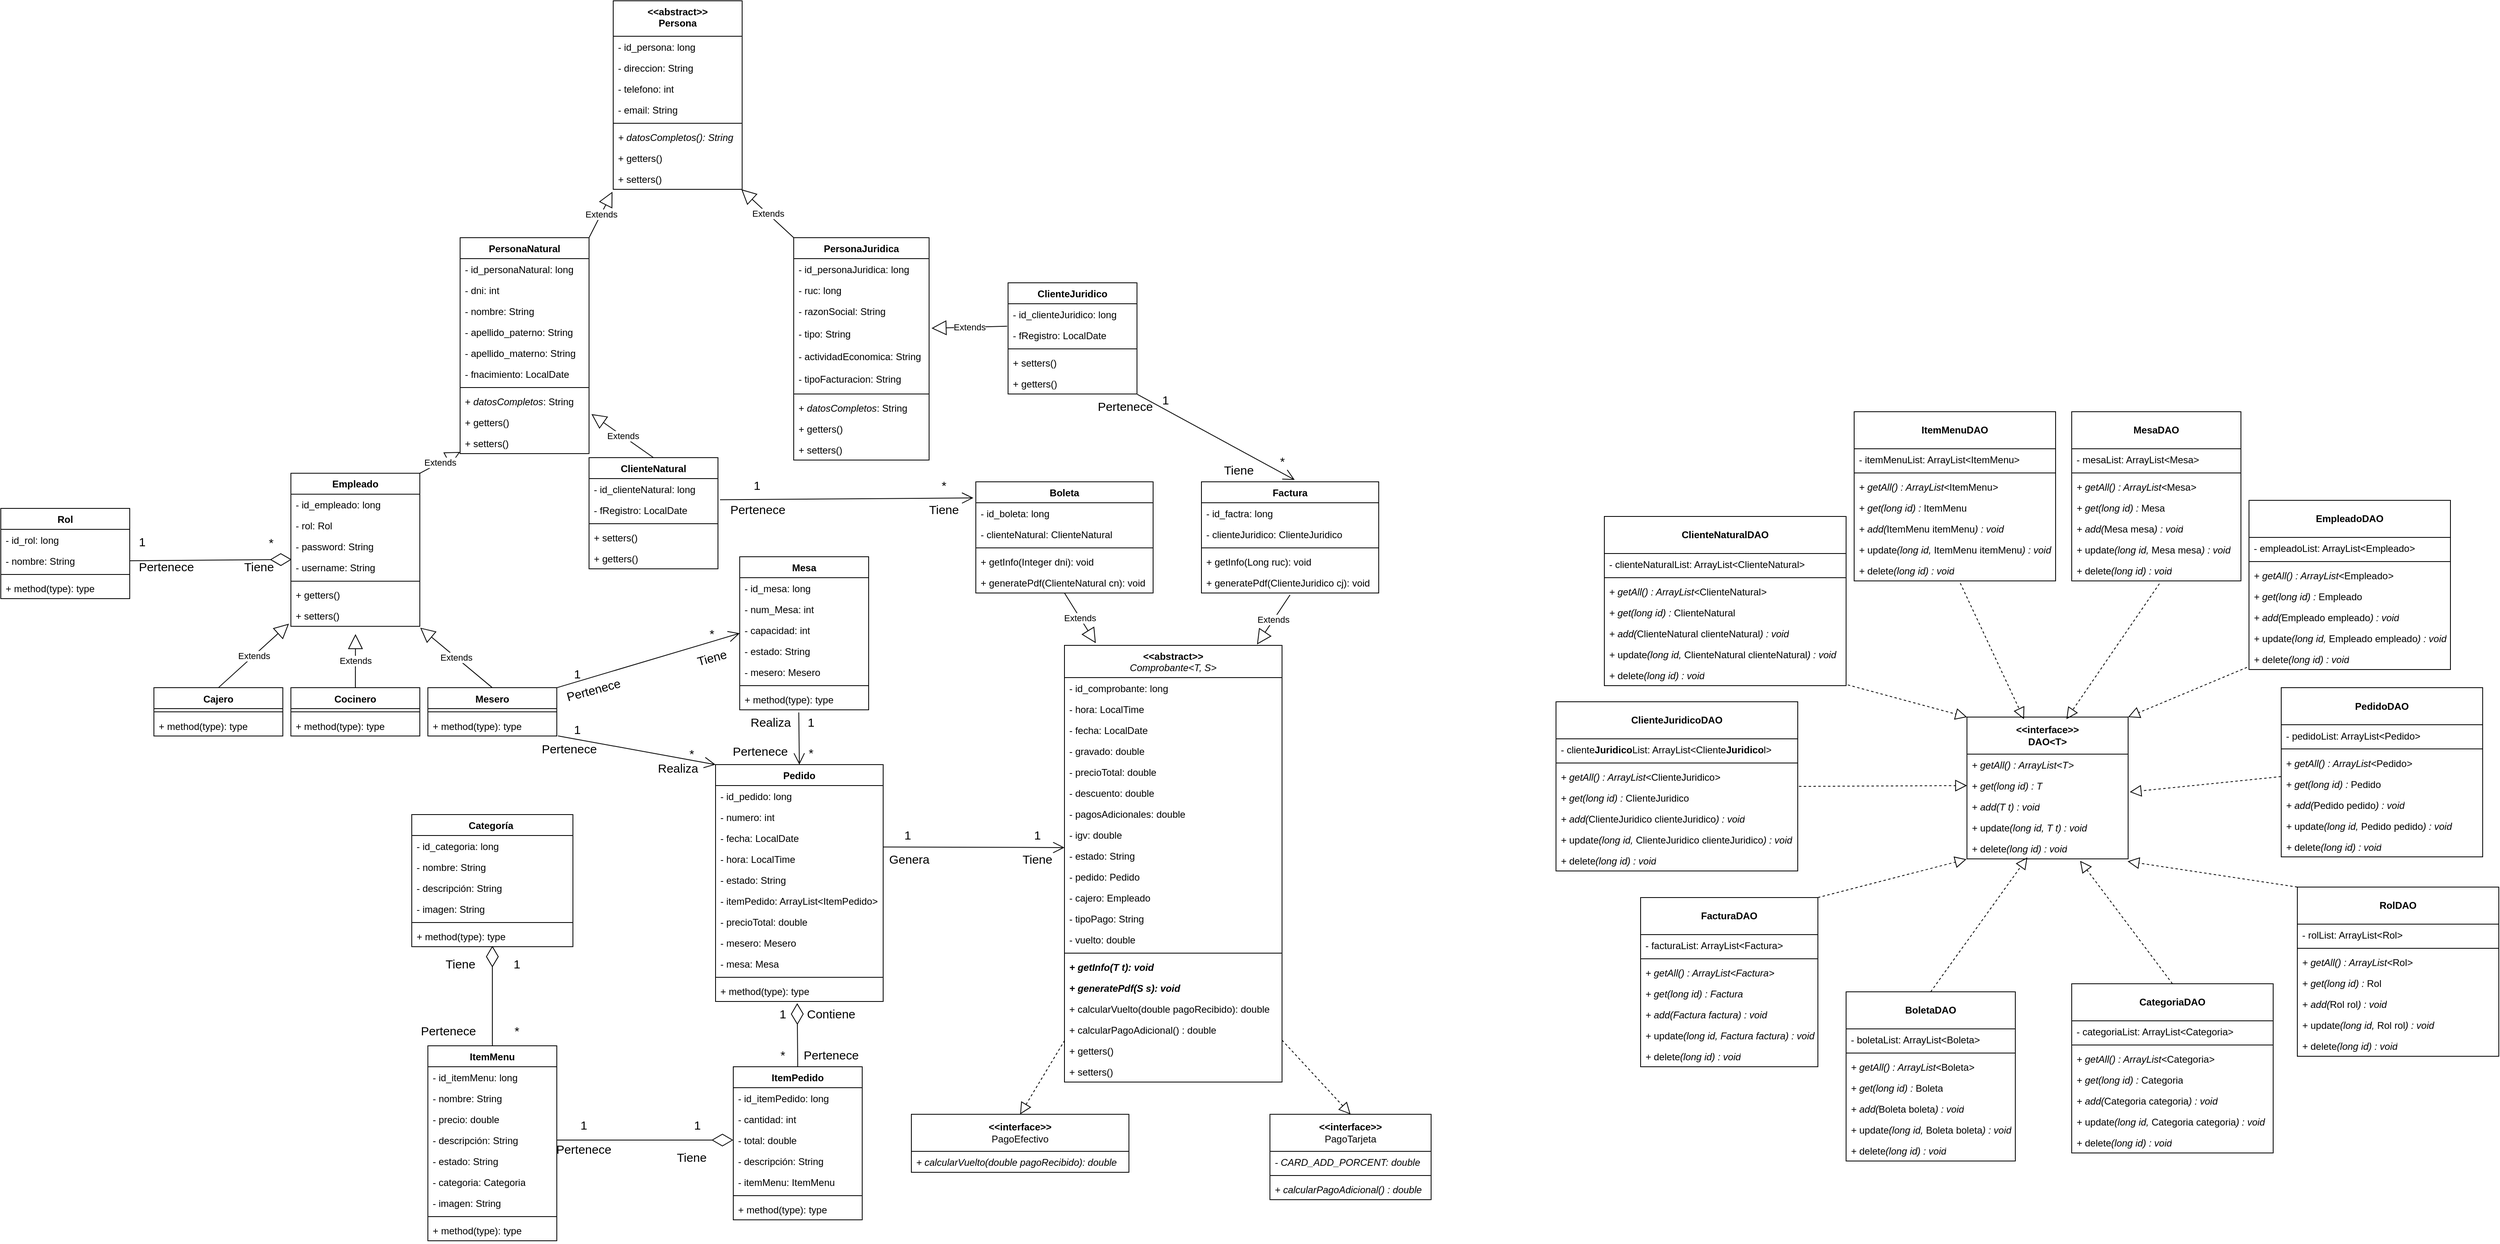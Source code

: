 <mxfile version="24.7.17">
  <diagram name="Página-1" id="WCnMgOE7KUm1dGn3Zfiw">
    <mxGraphModel dx="85" dy="246" grid="1" gridSize="10" guides="1" tooltips="1" connect="1" arrows="1" fold="1" page="1" pageScale="1" pageWidth="827" pageHeight="1169" math="0" shadow="0">
      <root>
        <mxCell id="0" />
        <mxCell id="1" parent="0" />
        <mxCell id="qxjs8HYVO15DPtjFR_uL-2" value="Mesa" style="swimlane;fontStyle=1;align=center;verticalAlign=top;childLayout=stackLayout;horizontal=1;startSize=26;horizontalStack=0;resizeParent=1;resizeParentMax=0;resizeLast=0;collapsible=1;marginBottom=0;whiteSpace=wrap;html=1;" parent="1" vertex="1">
          <mxGeometry x="4787" y="2660" width="160" height="190" as="geometry" />
        </mxCell>
        <mxCell id="BECg5I7x5I3lN43DVKFE-36" value="- id_mesa: long" style="text;strokeColor=none;fillColor=none;align=left;verticalAlign=top;spacingLeft=4;spacingRight=4;overflow=hidden;rotatable=0;points=[[0,0.5],[1,0.5]];portConstraint=eastwest;whiteSpace=wrap;html=1;" parent="qxjs8HYVO15DPtjFR_uL-2" vertex="1">
          <mxGeometry y="26" width="160" height="26" as="geometry" />
        </mxCell>
        <mxCell id="qxjs8HYVO15DPtjFR_uL-3" value="- num_Mesa: int" style="text;strokeColor=none;fillColor=none;align=left;verticalAlign=top;spacingLeft=4;spacingRight=4;overflow=hidden;rotatable=0;points=[[0,0.5],[1,0.5]];portConstraint=eastwest;whiteSpace=wrap;html=1;" parent="qxjs8HYVO15DPtjFR_uL-2" vertex="1">
          <mxGeometry y="52" width="160" height="26" as="geometry" />
        </mxCell>
        <mxCell id="qxjs8HYVO15DPtjFR_uL-4" value="- capacidad: int" style="text;strokeColor=none;fillColor=none;align=left;verticalAlign=top;spacingLeft=4;spacingRight=4;overflow=hidden;rotatable=0;points=[[0,0.5],[1,0.5]];portConstraint=eastwest;whiteSpace=wrap;html=1;" parent="qxjs8HYVO15DPtjFR_uL-2" vertex="1">
          <mxGeometry y="78" width="160" height="26" as="geometry" />
        </mxCell>
        <mxCell id="qxjs8HYVO15DPtjFR_uL-5" value="- estado: String" style="text;strokeColor=none;fillColor=none;align=left;verticalAlign=top;spacingLeft=4;spacingRight=4;overflow=hidden;rotatable=0;points=[[0,0.5],[1,0.5]];portConstraint=eastwest;whiteSpace=wrap;html=1;" parent="qxjs8HYVO15DPtjFR_uL-2" vertex="1">
          <mxGeometry y="104" width="160" height="26" as="geometry" />
        </mxCell>
        <mxCell id="6oVuKmF7WkEqG7VNtMI_-22" value="- mesero: Mesero" style="text;strokeColor=none;fillColor=none;align=left;verticalAlign=top;spacingLeft=4;spacingRight=4;overflow=hidden;rotatable=0;points=[[0,0.5],[1,0.5]];portConstraint=eastwest;whiteSpace=wrap;html=1;" parent="qxjs8HYVO15DPtjFR_uL-2" vertex="1">
          <mxGeometry y="130" width="160" height="26" as="geometry" />
        </mxCell>
        <mxCell id="qxjs8HYVO15DPtjFR_uL-6" value="" style="line;strokeWidth=1;fillColor=none;align=left;verticalAlign=middle;spacingTop=-1;spacingLeft=3;spacingRight=3;rotatable=0;labelPosition=right;points=[];portConstraint=eastwest;strokeColor=inherit;" parent="qxjs8HYVO15DPtjFR_uL-2" vertex="1">
          <mxGeometry y="156" width="160" height="8" as="geometry" />
        </mxCell>
        <mxCell id="qxjs8HYVO15DPtjFR_uL-7" value="+ method(type): type" style="text;strokeColor=none;fillColor=none;align=left;verticalAlign=top;spacingLeft=4;spacingRight=4;overflow=hidden;rotatable=0;points=[[0,0.5],[1,0.5]];portConstraint=eastwest;whiteSpace=wrap;html=1;" parent="qxjs8HYVO15DPtjFR_uL-2" vertex="1">
          <mxGeometry y="164" width="160" height="26" as="geometry" />
        </mxCell>
        <mxCell id="qxjs8HYVO15DPtjFR_uL-36" value="Categoría&amp;nbsp;" style="swimlane;fontStyle=1;align=center;verticalAlign=top;childLayout=stackLayout;horizontal=1;startSize=26;horizontalStack=0;resizeParent=1;resizeParentMax=0;resizeLast=0;collapsible=1;marginBottom=0;whiteSpace=wrap;html=1;" parent="1" vertex="1">
          <mxGeometry x="4380" y="2980" width="200" height="164" as="geometry" />
        </mxCell>
        <mxCell id="BECg5I7x5I3lN43DVKFE-38" value="- id_categoria: long" style="text;strokeColor=none;fillColor=none;align=left;verticalAlign=top;spacingLeft=4;spacingRight=4;overflow=hidden;rotatable=0;points=[[0,0.5],[1,0.5]];portConstraint=eastwest;whiteSpace=wrap;html=1;" parent="qxjs8HYVO15DPtjFR_uL-36" vertex="1">
          <mxGeometry y="26" width="200" height="26" as="geometry" />
        </mxCell>
        <mxCell id="qxjs8HYVO15DPtjFR_uL-37" value="- nombre: String" style="text;strokeColor=none;fillColor=none;align=left;verticalAlign=top;spacingLeft=4;spacingRight=4;overflow=hidden;rotatable=0;points=[[0,0.5],[1,0.5]];portConstraint=eastwest;whiteSpace=wrap;html=1;" parent="qxjs8HYVO15DPtjFR_uL-36" vertex="1">
          <mxGeometry y="52" width="200" height="26" as="geometry" />
        </mxCell>
        <mxCell id="qxjs8HYVO15DPtjFR_uL-38" value="- descripción: String" style="text;strokeColor=none;fillColor=none;align=left;verticalAlign=top;spacingLeft=4;spacingRight=4;overflow=hidden;rotatable=0;points=[[0,0.5],[1,0.5]];portConstraint=eastwest;whiteSpace=wrap;html=1;" parent="qxjs8HYVO15DPtjFR_uL-36" vertex="1">
          <mxGeometry y="78" width="200" height="26" as="geometry" />
        </mxCell>
        <mxCell id="qxjs8HYVO15DPtjFR_uL-39" value="- imagen: String" style="text;strokeColor=none;fillColor=none;align=left;verticalAlign=top;spacingLeft=4;spacingRight=4;overflow=hidden;rotatable=0;points=[[0,0.5],[1,0.5]];portConstraint=eastwest;whiteSpace=wrap;html=1;" parent="qxjs8HYVO15DPtjFR_uL-36" vertex="1">
          <mxGeometry y="104" width="200" height="26" as="geometry" />
        </mxCell>
        <mxCell id="qxjs8HYVO15DPtjFR_uL-41" value="" style="line;strokeWidth=1;fillColor=none;align=left;verticalAlign=middle;spacingTop=-1;spacingLeft=3;spacingRight=3;rotatable=0;labelPosition=right;points=[];portConstraint=eastwest;strokeColor=inherit;" parent="qxjs8HYVO15DPtjFR_uL-36" vertex="1">
          <mxGeometry y="130" width="200" height="8" as="geometry" />
        </mxCell>
        <mxCell id="qxjs8HYVO15DPtjFR_uL-42" value="+ method(type): type" style="text;strokeColor=none;fillColor=none;align=left;verticalAlign=top;spacingLeft=4;spacingRight=4;overflow=hidden;rotatable=0;points=[[0,0.5],[1,0.5]];portConstraint=eastwest;whiteSpace=wrap;html=1;" parent="qxjs8HYVO15DPtjFR_uL-36" vertex="1">
          <mxGeometry y="138" width="200" height="26" as="geometry" />
        </mxCell>
        <mxCell id="qxjs8HYVO15DPtjFR_uL-43" value="ItemMenu" style="swimlane;fontStyle=1;align=center;verticalAlign=top;childLayout=stackLayout;horizontal=1;startSize=26;horizontalStack=0;resizeParent=1;resizeParentMax=0;resizeLast=0;collapsible=1;marginBottom=0;whiteSpace=wrap;html=1;" parent="1" vertex="1">
          <mxGeometry x="4400" y="3267" width="160" height="242" as="geometry" />
        </mxCell>
        <mxCell id="BECg5I7x5I3lN43DVKFE-39" value="- id_itemMenu: long" style="text;strokeColor=none;fillColor=none;align=left;verticalAlign=top;spacingLeft=4;spacingRight=4;overflow=hidden;rotatable=0;points=[[0,0.5],[1,0.5]];portConstraint=eastwest;whiteSpace=wrap;html=1;" parent="qxjs8HYVO15DPtjFR_uL-43" vertex="1">
          <mxGeometry y="26" width="160" height="26" as="geometry" />
        </mxCell>
        <mxCell id="qxjs8HYVO15DPtjFR_uL-44" value="- nombre: String" style="text;strokeColor=none;fillColor=none;align=left;verticalAlign=top;spacingLeft=4;spacingRight=4;overflow=hidden;rotatable=0;points=[[0,0.5],[1,0.5]];portConstraint=eastwest;whiteSpace=wrap;html=1;" parent="qxjs8HYVO15DPtjFR_uL-43" vertex="1">
          <mxGeometry y="52" width="160" height="26" as="geometry" />
        </mxCell>
        <mxCell id="qxjs8HYVO15DPtjFR_uL-45" value="- precio: double" style="text;strokeColor=none;fillColor=none;align=left;verticalAlign=top;spacingLeft=4;spacingRight=4;overflow=hidden;rotatable=0;points=[[0,0.5],[1,0.5]];portConstraint=eastwest;whiteSpace=wrap;html=1;" parent="qxjs8HYVO15DPtjFR_uL-43" vertex="1">
          <mxGeometry y="78" width="160" height="26" as="geometry" />
        </mxCell>
        <mxCell id="qxjs8HYVO15DPtjFR_uL-46" value="- descripción: String" style="text;strokeColor=none;fillColor=none;align=left;verticalAlign=top;spacingLeft=4;spacingRight=4;overflow=hidden;rotatable=0;points=[[0,0.5],[1,0.5]];portConstraint=eastwest;whiteSpace=wrap;html=1;" parent="qxjs8HYVO15DPtjFR_uL-43" vertex="1">
          <mxGeometry y="104" width="160" height="26" as="geometry" />
        </mxCell>
        <mxCell id="K_Ksfu4VO-yajQxjg92I-1" value="- estado: String" style="text;strokeColor=none;fillColor=none;align=left;verticalAlign=top;spacingLeft=4;spacingRight=4;overflow=hidden;rotatable=0;points=[[0,0.5],[1,0.5]];portConstraint=eastwest;whiteSpace=wrap;html=1;" parent="qxjs8HYVO15DPtjFR_uL-43" vertex="1">
          <mxGeometry y="130" width="160" height="26" as="geometry" />
        </mxCell>
        <mxCell id="BECg5I7x5I3lN43DVKFE-1" value="- categoria: Categoria" style="text;strokeColor=none;fillColor=none;align=left;verticalAlign=top;spacingLeft=4;spacingRight=4;overflow=hidden;rotatable=0;points=[[0,0.5],[1,0.5]];portConstraint=eastwest;whiteSpace=wrap;html=1;" parent="qxjs8HYVO15DPtjFR_uL-43" vertex="1">
          <mxGeometry y="156" width="160" height="26" as="geometry" />
        </mxCell>
        <mxCell id="qxjs8HYVO15DPtjFR_uL-47" value="- imagen: String" style="text;strokeColor=none;fillColor=none;align=left;verticalAlign=top;spacingLeft=4;spacingRight=4;overflow=hidden;rotatable=0;points=[[0,0.5],[1,0.5]];portConstraint=eastwest;whiteSpace=wrap;html=1;" parent="qxjs8HYVO15DPtjFR_uL-43" vertex="1">
          <mxGeometry y="182" width="160" height="26" as="geometry" />
        </mxCell>
        <mxCell id="qxjs8HYVO15DPtjFR_uL-48" value="" style="line;strokeWidth=1;fillColor=none;align=left;verticalAlign=middle;spacingTop=-1;spacingLeft=3;spacingRight=3;rotatable=0;labelPosition=right;points=[];portConstraint=eastwest;strokeColor=inherit;" parent="qxjs8HYVO15DPtjFR_uL-43" vertex="1">
          <mxGeometry y="208" width="160" height="8" as="geometry" />
        </mxCell>
        <mxCell id="qxjs8HYVO15DPtjFR_uL-49" value="+ method(type): type" style="text;strokeColor=none;fillColor=none;align=left;verticalAlign=top;spacingLeft=4;spacingRight=4;overflow=hidden;rotatable=0;points=[[0,0.5],[1,0.5]];portConstraint=eastwest;whiteSpace=wrap;html=1;" parent="qxjs8HYVO15DPtjFR_uL-43" vertex="1">
          <mxGeometry y="216" width="160" height="26" as="geometry" />
        </mxCell>
        <mxCell id="qxjs8HYVO15DPtjFR_uL-50" value="" style="endArrow=diamondThin;endFill=0;endSize=24;html=1;rounded=0;exitX=0.5;exitY=0;exitDx=0;exitDy=0;entryX=0.5;entryY=0.955;entryDx=0;entryDy=0;entryPerimeter=0;" parent="1" source="qxjs8HYVO15DPtjFR_uL-43" target="qxjs8HYVO15DPtjFR_uL-42" edge="1">
          <mxGeometry width="160" relative="1" as="geometry">
            <mxPoint x="5275" y="3074" as="sourcePoint" />
            <mxPoint x="4480" y="3144" as="targetPoint" />
          </mxGeometry>
        </mxCell>
        <mxCell id="qxjs8HYVO15DPtjFR_uL-51" value="ItemPedido" style="swimlane;fontStyle=1;align=center;verticalAlign=top;childLayout=stackLayout;horizontal=1;startSize=26;horizontalStack=0;resizeParent=1;resizeParentMax=0;resizeLast=0;collapsible=1;marginBottom=0;whiteSpace=wrap;html=1;" parent="1" vertex="1">
          <mxGeometry x="4779" y="3293" width="160" height="190" as="geometry" />
        </mxCell>
        <mxCell id="BECg5I7x5I3lN43DVKFE-40" value="- id_itemPedido: long" style="text;strokeColor=none;fillColor=none;align=left;verticalAlign=top;spacingLeft=4;spacingRight=4;overflow=hidden;rotatable=0;points=[[0,0.5],[1,0.5]];portConstraint=eastwest;whiteSpace=wrap;html=1;" parent="qxjs8HYVO15DPtjFR_uL-51" vertex="1">
          <mxGeometry y="26" width="160" height="26" as="geometry" />
        </mxCell>
        <mxCell id="qxjs8HYVO15DPtjFR_uL-52" value="- cantidad: int" style="text;strokeColor=none;fillColor=none;align=left;verticalAlign=top;spacingLeft=4;spacingRight=4;overflow=hidden;rotatable=0;points=[[0,0.5],[1,0.5]];portConstraint=eastwest;whiteSpace=wrap;html=1;" parent="qxjs8HYVO15DPtjFR_uL-51" vertex="1">
          <mxGeometry y="52" width="160" height="26" as="geometry" />
        </mxCell>
        <mxCell id="qxjs8HYVO15DPtjFR_uL-53" value="- total: double" style="text;strokeColor=none;fillColor=none;align=left;verticalAlign=top;spacingLeft=4;spacingRight=4;overflow=hidden;rotatable=0;points=[[0,0.5],[1,0.5]];portConstraint=eastwest;whiteSpace=wrap;html=1;" parent="qxjs8HYVO15DPtjFR_uL-51" vertex="1">
          <mxGeometry y="78" width="160" height="26" as="geometry" />
        </mxCell>
        <mxCell id="qxjs8HYVO15DPtjFR_uL-54" value="- descripción: String" style="text;strokeColor=none;fillColor=none;align=left;verticalAlign=top;spacingLeft=4;spacingRight=4;overflow=hidden;rotatable=0;points=[[0,0.5],[1,0.5]];portConstraint=eastwest;whiteSpace=wrap;html=1;" parent="qxjs8HYVO15DPtjFR_uL-51" vertex="1">
          <mxGeometry y="104" width="160" height="26" as="geometry" />
        </mxCell>
        <mxCell id="qxjs8HYVO15DPtjFR_uL-55" value="- itemMenu: ItemMenu" style="text;strokeColor=none;fillColor=none;align=left;verticalAlign=top;spacingLeft=4;spacingRight=4;overflow=hidden;rotatable=0;points=[[0,0.5],[1,0.5]];portConstraint=eastwest;whiteSpace=wrap;html=1;" parent="qxjs8HYVO15DPtjFR_uL-51" vertex="1">
          <mxGeometry y="130" width="160" height="26" as="geometry" />
        </mxCell>
        <mxCell id="qxjs8HYVO15DPtjFR_uL-56" value="" style="line;strokeWidth=1;fillColor=none;align=left;verticalAlign=middle;spacingTop=-1;spacingLeft=3;spacingRight=3;rotatable=0;labelPosition=right;points=[];portConstraint=eastwest;strokeColor=inherit;" parent="qxjs8HYVO15DPtjFR_uL-51" vertex="1">
          <mxGeometry y="156" width="160" height="8" as="geometry" />
        </mxCell>
        <mxCell id="qxjs8HYVO15DPtjFR_uL-57" value="+ method(type): type" style="text;strokeColor=none;fillColor=none;align=left;verticalAlign=top;spacingLeft=4;spacingRight=4;overflow=hidden;rotatable=0;points=[[0,0.5],[1,0.5]];portConstraint=eastwest;whiteSpace=wrap;html=1;" parent="qxjs8HYVO15DPtjFR_uL-51" vertex="1">
          <mxGeometry y="164" width="160" height="26" as="geometry" />
        </mxCell>
        <mxCell id="qxjs8HYVO15DPtjFR_uL-58" value="" style="endArrow=diamondThin;endFill=0;endSize=24;html=1;rounded=0;entryX=0;entryY=0.5;entryDx=0;entryDy=0;exitX=1;exitY=0.5;exitDx=0;exitDy=0;" parent="1" source="qxjs8HYVO15DPtjFR_uL-46" target="qxjs8HYVO15DPtjFR_uL-53" edge="1">
          <mxGeometry width="160" relative="1" as="geometry">
            <mxPoint x="4710" y="3384" as="sourcePoint" />
            <mxPoint x="5365" y="3124" as="targetPoint" />
          </mxGeometry>
        </mxCell>
        <mxCell id="qxjs8HYVO15DPtjFR_uL-59" value="Pedido" style="swimlane;fontStyle=1;align=center;verticalAlign=top;childLayout=stackLayout;horizontal=1;startSize=26;horizontalStack=0;resizeParent=1;resizeParentMax=0;resizeLast=0;collapsible=1;marginBottom=0;whiteSpace=wrap;html=1;" parent="1" vertex="1">
          <mxGeometry x="4757" y="2918" width="208" height="294" as="geometry" />
        </mxCell>
        <mxCell id="BECg5I7x5I3lN43DVKFE-41" value="- id_pedido: long" style="text;strokeColor=none;fillColor=none;align=left;verticalAlign=top;spacingLeft=4;spacingRight=4;overflow=hidden;rotatable=0;points=[[0,0.5],[1,0.5]];portConstraint=eastwest;whiteSpace=wrap;html=1;" parent="qxjs8HYVO15DPtjFR_uL-59" vertex="1">
          <mxGeometry y="26" width="208" height="26" as="geometry" />
        </mxCell>
        <mxCell id="qxjs8HYVO15DPtjFR_uL-60" value="- numero: int" style="text;strokeColor=none;fillColor=none;align=left;verticalAlign=top;spacingLeft=4;spacingRight=4;overflow=hidden;rotatable=0;points=[[0,0.5],[1,0.5]];portConstraint=eastwest;whiteSpace=wrap;html=1;" parent="qxjs8HYVO15DPtjFR_uL-59" vertex="1">
          <mxGeometry y="52" width="208" height="26" as="geometry" />
        </mxCell>
        <mxCell id="qxjs8HYVO15DPtjFR_uL-61" value="- fecha: LocalDate" style="text;strokeColor=none;fillColor=none;align=left;verticalAlign=top;spacingLeft=4;spacingRight=4;overflow=hidden;rotatable=0;points=[[0,0.5],[1,0.5]];portConstraint=eastwest;whiteSpace=wrap;html=1;" parent="qxjs8HYVO15DPtjFR_uL-59" vertex="1">
          <mxGeometry y="78" width="208" height="26" as="geometry" />
        </mxCell>
        <mxCell id="BECg5I7x5I3lN43DVKFE-32" value="- hora: LocalTime" style="text;strokeColor=none;fillColor=none;align=left;verticalAlign=top;spacingLeft=4;spacingRight=4;overflow=hidden;rotatable=0;points=[[0,0.5],[1,0.5]];portConstraint=eastwest;whiteSpace=wrap;html=1;" parent="qxjs8HYVO15DPtjFR_uL-59" vertex="1">
          <mxGeometry y="104" width="208" height="26" as="geometry" />
        </mxCell>
        <mxCell id="qxjs8HYVO15DPtjFR_uL-62" value="- estado: String" style="text;strokeColor=none;fillColor=none;align=left;verticalAlign=top;spacingLeft=4;spacingRight=4;overflow=hidden;rotatable=0;points=[[0,0.5],[1,0.5]];portConstraint=eastwest;whiteSpace=wrap;html=1;" parent="qxjs8HYVO15DPtjFR_uL-59" vertex="1">
          <mxGeometry y="130" width="208" height="26" as="geometry" />
        </mxCell>
        <mxCell id="qxjs8HYVO15DPtjFR_uL-63" value="- itemPedido: ArrayList&amp;lt;ItemPedido&amp;gt;" style="text;strokeColor=none;fillColor=none;align=left;verticalAlign=top;spacingLeft=4;spacingRight=4;overflow=hidden;rotatable=0;points=[[0,0.5],[1,0.5]];portConstraint=eastwest;whiteSpace=wrap;html=1;" parent="qxjs8HYVO15DPtjFR_uL-59" vertex="1">
          <mxGeometry y="156" width="208" height="26" as="geometry" />
        </mxCell>
        <mxCell id="qxjs8HYVO15DPtjFR_uL-64" value="- precioTotal: double" style="text;strokeColor=none;fillColor=none;align=left;verticalAlign=top;spacingLeft=4;spacingRight=4;overflow=hidden;rotatable=0;points=[[0,0.5],[1,0.5]];portConstraint=eastwest;whiteSpace=wrap;html=1;" parent="qxjs8HYVO15DPtjFR_uL-59" vertex="1">
          <mxGeometry y="182" width="208" height="26" as="geometry" />
        </mxCell>
        <mxCell id="qxjs8HYVO15DPtjFR_uL-66" value="- mesero: Mesero" style="text;strokeColor=none;fillColor=none;align=left;verticalAlign=top;spacingLeft=4;spacingRight=4;overflow=hidden;rotatable=0;points=[[0,0.5],[1,0.5]];portConstraint=eastwest;whiteSpace=wrap;html=1;" parent="qxjs8HYVO15DPtjFR_uL-59" vertex="1">
          <mxGeometry y="208" width="208" height="26" as="geometry" />
        </mxCell>
        <mxCell id="qxjs8HYVO15DPtjFR_uL-67" value="- mesa: Mesa" style="text;strokeColor=none;fillColor=none;align=left;verticalAlign=top;spacingLeft=4;spacingRight=4;overflow=hidden;rotatable=0;points=[[0,0.5],[1,0.5]];portConstraint=eastwest;whiteSpace=wrap;html=1;" parent="qxjs8HYVO15DPtjFR_uL-59" vertex="1">
          <mxGeometry y="234" width="208" height="26" as="geometry" />
        </mxCell>
        <mxCell id="qxjs8HYVO15DPtjFR_uL-68" value="" style="line;strokeWidth=1;fillColor=none;align=left;verticalAlign=middle;spacingTop=-1;spacingLeft=3;spacingRight=3;rotatable=0;labelPosition=right;points=[];portConstraint=eastwest;strokeColor=inherit;" parent="qxjs8HYVO15DPtjFR_uL-59" vertex="1">
          <mxGeometry y="260" width="208" height="8" as="geometry" />
        </mxCell>
        <mxCell id="qxjs8HYVO15DPtjFR_uL-69" value="+ method(type): type" style="text;strokeColor=none;fillColor=none;align=left;verticalAlign=top;spacingLeft=4;spacingRight=4;overflow=hidden;rotatable=0;points=[[0,0.5],[1,0.5]];portConstraint=eastwest;whiteSpace=wrap;html=1;" parent="qxjs8HYVO15DPtjFR_uL-59" vertex="1">
          <mxGeometry y="268" width="208" height="26" as="geometry" />
        </mxCell>
        <mxCell id="qxjs8HYVO15DPtjFR_uL-84" value="" style="endArrow=diamondThin;endFill=0;endSize=24;html=1;rounded=0;entryX=0.487;entryY=1.08;entryDx=0;entryDy=0;entryPerimeter=0;exitX=0.5;exitY=0;exitDx=0;exitDy=0;" parent="1" source="qxjs8HYVO15DPtjFR_uL-51" target="qxjs8HYVO15DPtjFR_uL-69" edge="1">
          <mxGeometry width="160" relative="1" as="geometry">
            <mxPoint x="5053" y="3216" as="sourcePoint" />
            <mxPoint x="4895" y="3216" as="targetPoint" />
          </mxGeometry>
        </mxCell>
        <mxCell id="qxjs8HYVO15DPtjFR_uL-85" value="" style="endArrow=open;endFill=1;endSize=12;html=1;rounded=0;exitX=0.998;exitY=0.932;exitDx=0;exitDy=0;entryX=0;entryY=0.114;entryDx=0;entryDy=0;entryPerimeter=0;exitPerimeter=0;" parent="1" source="qxjs8HYVO15DPtjFR_uL-61" target="kS3rlT_N1TweqgwgZC3k-108" edge="1">
          <mxGeometry width="160" relative="1" as="geometry">
            <mxPoint x="5110" y="3020" as="sourcePoint" />
            <mxPoint x="5120" y="3062" as="targetPoint" />
          </mxGeometry>
        </mxCell>
        <mxCell id="qxjs8HYVO15DPtjFR_uL-90" value="Tiene" style="text;html=1;align=center;verticalAlign=middle;resizable=0;points=[];autosize=1;strokeColor=none;fillColor=none;strokeWidth=3;fontSize=15;" parent="1" vertex="1">
          <mxGeometry x="4410" y="3150" width="60" height="30" as="geometry" />
        </mxCell>
        <mxCell id="qxjs8HYVO15DPtjFR_uL-91" value="1" style="text;html=1;align=center;verticalAlign=middle;resizable=0;points=[];autosize=1;strokeColor=none;fillColor=none;strokeWidth=3;fontSize=15;" parent="1" vertex="1">
          <mxGeometry x="4495" y="3150" width="30" height="30" as="geometry" />
        </mxCell>
        <mxCell id="qxjs8HYVO15DPtjFR_uL-92" value="Pertenece" style="text;html=1;align=center;verticalAlign=middle;resizable=0;points=[];autosize=1;strokeColor=none;fillColor=none;strokeWidth=3;fontSize=15;" parent="1" vertex="1">
          <mxGeometry x="4380" y="3233" width="90" height="30" as="geometry" />
        </mxCell>
        <mxCell id="qxjs8HYVO15DPtjFR_uL-93" value="*" style="text;html=1;align=center;verticalAlign=middle;resizable=0;points=[];autosize=1;strokeColor=none;fillColor=none;strokeWidth=3;fontSize=15;" parent="1" vertex="1">
          <mxGeometry x="4495" y="3233" width="30" height="30" as="geometry" />
        </mxCell>
        <mxCell id="qxjs8HYVO15DPtjFR_uL-94" value="Tiene" style="text;html=1;align=center;verticalAlign=middle;resizable=0;points=[];autosize=1;strokeColor=none;fillColor=none;strokeWidth=3;fontSize=15;" parent="1" vertex="1">
          <mxGeometry x="5126" y="3020" width="60" height="30" as="geometry" />
        </mxCell>
        <mxCell id="qxjs8HYVO15DPtjFR_uL-95" value="1" style="text;html=1;align=center;verticalAlign=middle;resizable=0;points=[];autosize=1;strokeColor=none;fillColor=none;strokeWidth=3;fontSize=15;" parent="1" vertex="1">
          <mxGeometry x="5141" y="2990" width="30" height="30" as="geometry" />
        </mxCell>
        <mxCell id="qxjs8HYVO15DPtjFR_uL-96" value="Genera" style="text;html=1;align=center;verticalAlign=middle;resizable=0;points=[];autosize=1;strokeColor=none;fillColor=none;strokeWidth=3;fontSize=15;" parent="1" vertex="1">
          <mxGeometry x="4962" y="3020" width="70" height="30" as="geometry" />
        </mxCell>
        <mxCell id="qxjs8HYVO15DPtjFR_uL-97" value="1" style="text;html=1;align=center;verticalAlign=middle;resizable=0;points=[];autosize=1;strokeColor=none;fillColor=none;strokeWidth=3;fontSize=15;" parent="1" vertex="1">
          <mxGeometry x="4980" y="2990" width="30" height="30" as="geometry" />
        </mxCell>
        <mxCell id="qxjs8HYVO15DPtjFR_uL-98" value="Pertenece" style="text;html=1;align=center;verticalAlign=middle;resizable=0;points=[];autosize=1;strokeColor=none;fillColor=none;strokeWidth=3;fontSize=15;" parent="1" vertex="1">
          <mxGeometry x="4548" y="3380" width="90" height="30" as="geometry" />
        </mxCell>
        <mxCell id="qxjs8HYVO15DPtjFR_uL-99" value="1" style="text;html=1;align=center;verticalAlign=middle;resizable=0;points=[];autosize=1;strokeColor=none;fillColor=none;strokeWidth=3;fontSize=15;" parent="1" vertex="1">
          <mxGeometry x="4578" y="3350" width="30" height="30" as="geometry" />
        </mxCell>
        <mxCell id="qxjs8HYVO15DPtjFR_uL-100" value="Tiene" style="text;html=1;align=center;verticalAlign=middle;resizable=0;points=[];autosize=1;strokeColor=none;fillColor=none;strokeWidth=3;fontSize=15;" parent="1" vertex="1">
          <mxGeometry x="4697" y="3390" width="60" height="30" as="geometry" />
        </mxCell>
        <mxCell id="qxjs8HYVO15DPtjFR_uL-101" value="1" style="text;html=1;align=center;verticalAlign=middle;resizable=0;points=[];autosize=1;strokeColor=none;fillColor=none;strokeWidth=3;fontSize=15;" parent="1" vertex="1">
          <mxGeometry x="4719" y="3350" width="30" height="30" as="geometry" />
        </mxCell>
        <mxCell id="qxjs8HYVO15DPtjFR_uL-102" value="Pertenece" style="text;html=1;align=center;verticalAlign=middle;resizable=0;points=[];autosize=1;strokeColor=none;fillColor=none;strokeWidth=3;fontSize=15;" parent="1" vertex="1">
          <mxGeometry x="4855" y="3263" width="90" height="30" as="geometry" />
        </mxCell>
        <mxCell id="qxjs8HYVO15DPtjFR_uL-103" value="*" style="text;html=1;align=center;verticalAlign=middle;resizable=0;points=[];autosize=1;strokeColor=none;fillColor=none;strokeWidth=3;fontSize=15;" parent="1" vertex="1">
          <mxGeometry x="4825" y="3263" width="30" height="30" as="geometry" />
        </mxCell>
        <mxCell id="qxjs8HYVO15DPtjFR_uL-104" value="1" style="text;html=1;align=center;verticalAlign=middle;resizable=0;points=[];autosize=1;strokeColor=none;fillColor=none;strokeWidth=3;fontSize=15;" parent="1" vertex="1">
          <mxGeometry x="4825" y="3212" width="30" height="30" as="geometry" />
        </mxCell>
        <mxCell id="qxjs8HYVO15DPtjFR_uL-105" value="Contiene" style="text;html=1;align=center;verticalAlign=middle;resizable=0;points=[];autosize=1;strokeColor=none;fillColor=none;strokeWidth=3;fontSize=15;" parent="1" vertex="1">
          <mxGeometry x="4860" y="3212" width="80" height="30" as="geometry" />
        </mxCell>
        <mxCell id="qxjs8HYVO15DPtjFR_uL-106" value="Pertenece" style="text;html=1;align=center;verticalAlign=middle;resizable=0;points=[];autosize=1;strokeColor=none;fillColor=none;strokeWidth=3;fontSize=15;" parent="1" vertex="1">
          <mxGeometry x="4767" y="2886" width="90" height="30" as="geometry" />
        </mxCell>
        <mxCell id="qxjs8HYVO15DPtjFR_uL-107" value="*" style="text;html=1;align=center;verticalAlign=middle;resizable=0;points=[];autosize=1;strokeColor=none;fillColor=none;strokeWidth=3;fontSize=15;" parent="1" vertex="1">
          <mxGeometry x="4860" y="2888" width="30" height="30" as="geometry" />
        </mxCell>
        <mxCell id="qxjs8HYVO15DPtjFR_uL-108" value="Realiza" style="text;html=1;align=center;verticalAlign=middle;resizable=0;points=[];autosize=1;strokeColor=none;fillColor=none;strokeWidth=3;fontSize=15;" parent="1" vertex="1">
          <mxGeometry x="4790" y="2850" width="70" height="30" as="geometry" />
        </mxCell>
        <mxCell id="qxjs8HYVO15DPtjFR_uL-109" value="1" style="text;html=1;align=center;verticalAlign=middle;resizable=0;points=[];autosize=1;strokeColor=none;fillColor=none;strokeWidth=3;fontSize=15;" parent="1" vertex="1">
          <mxGeometry x="4860" y="2850" width="30" height="30" as="geometry" />
        </mxCell>
        <mxCell id="qxjs8HYVO15DPtjFR_uL-114" value="Realiza" style="text;html=1;align=center;verticalAlign=middle;resizable=0;points=[];autosize=1;strokeColor=none;fillColor=none;strokeWidth=3;fontSize=15;" parent="1" vertex="1">
          <mxGeometry x="4675" y="2907" width="70" height="30" as="geometry" />
        </mxCell>
        <mxCell id="qxjs8HYVO15DPtjFR_uL-115" value="*" style="text;html=1;align=center;verticalAlign=middle;resizable=0;points=[];autosize=1;strokeColor=none;fillColor=none;strokeWidth=3;fontSize=15;" parent="1" vertex="1">
          <mxGeometry x="4712" y="2889" width="30" height="30" as="geometry" />
        </mxCell>
        <mxCell id="qxjs8HYVO15DPtjFR_uL-116" value="Pertenece" style="text;html=1;align=center;verticalAlign=middle;resizable=0;points=[];autosize=1;strokeColor=none;fillColor=none;strokeWidth=3;fontSize=15;" parent="1" vertex="1">
          <mxGeometry x="4530" y="2882.56" width="90" height="30" as="geometry" />
        </mxCell>
        <mxCell id="qxjs8HYVO15DPtjFR_uL-117" value="1" style="text;html=1;align=center;verticalAlign=middle;resizable=0;points=[];autosize=1;strokeColor=none;fillColor=none;strokeWidth=3;fontSize=15;" parent="1" vertex="1">
          <mxGeometry x="4570" y="2859" width="30" height="30" as="geometry" />
        </mxCell>
        <mxCell id="6oVuKmF7WkEqG7VNtMI_-3" value="Cajero" style="swimlane;fontStyle=1;align=center;verticalAlign=top;childLayout=stackLayout;horizontal=1;startSize=26;horizontalStack=0;resizeParent=1;resizeParentMax=0;resizeLast=0;collapsible=1;marginBottom=0;whiteSpace=wrap;html=1;" parent="1" vertex="1">
          <mxGeometry x="4060" y="2822.56" width="160" height="60" as="geometry" />
        </mxCell>
        <mxCell id="6oVuKmF7WkEqG7VNtMI_-7" value="" style="line;strokeWidth=1;fillColor=none;align=left;verticalAlign=middle;spacingTop=-1;spacingLeft=3;spacingRight=3;rotatable=0;labelPosition=right;points=[];portConstraint=eastwest;strokeColor=inherit;" parent="6oVuKmF7WkEqG7VNtMI_-3" vertex="1">
          <mxGeometry y="26" width="160" height="8" as="geometry" />
        </mxCell>
        <mxCell id="6oVuKmF7WkEqG7VNtMI_-8" value="+ method(type): type" style="text;strokeColor=none;fillColor=none;align=left;verticalAlign=top;spacingLeft=4;spacingRight=4;overflow=hidden;rotatable=0;points=[[0,0.5],[1,0.5]];portConstraint=eastwest;whiteSpace=wrap;html=1;" parent="6oVuKmF7WkEqG7VNtMI_-3" vertex="1">
          <mxGeometry y="34" width="160" height="26" as="geometry" />
        </mxCell>
        <mxCell id="6oVuKmF7WkEqG7VNtMI_-9" value="Mesero" style="swimlane;fontStyle=1;align=center;verticalAlign=top;childLayout=stackLayout;horizontal=1;startSize=26;horizontalStack=0;resizeParent=1;resizeParentMax=0;resizeLast=0;collapsible=1;marginBottom=0;whiteSpace=wrap;html=1;" parent="1" vertex="1">
          <mxGeometry x="4400" y="2822.56" width="160" height="60" as="geometry" />
        </mxCell>
        <mxCell id="6oVuKmF7WkEqG7VNtMI_-10" value="" style="line;strokeWidth=1;fillColor=none;align=left;verticalAlign=middle;spacingTop=-1;spacingLeft=3;spacingRight=3;rotatable=0;labelPosition=right;points=[];portConstraint=eastwest;strokeColor=inherit;" parent="6oVuKmF7WkEqG7VNtMI_-9" vertex="1">
          <mxGeometry y="26" width="160" height="8" as="geometry" />
        </mxCell>
        <mxCell id="6oVuKmF7WkEqG7VNtMI_-11" value="+ method(type): type" style="text;strokeColor=none;fillColor=none;align=left;verticalAlign=top;spacingLeft=4;spacingRight=4;overflow=hidden;rotatable=0;points=[[0,0.5],[1,0.5]];portConstraint=eastwest;whiteSpace=wrap;html=1;" parent="6oVuKmF7WkEqG7VNtMI_-9" vertex="1">
          <mxGeometry y="34" width="160" height="26" as="geometry" />
        </mxCell>
        <mxCell id="6oVuKmF7WkEqG7VNtMI_-12" value="Cocinero" style="swimlane;fontStyle=1;align=center;verticalAlign=top;childLayout=stackLayout;horizontal=1;startSize=26;horizontalStack=0;resizeParent=1;resizeParentMax=0;resizeLast=0;collapsible=1;marginBottom=0;whiteSpace=wrap;html=1;" parent="1" vertex="1">
          <mxGeometry x="4230" y="2822.56" width="160" height="60" as="geometry" />
        </mxCell>
        <mxCell id="6oVuKmF7WkEqG7VNtMI_-13" value="" style="line;strokeWidth=1;fillColor=none;align=left;verticalAlign=middle;spacingTop=-1;spacingLeft=3;spacingRight=3;rotatable=0;labelPosition=right;points=[];portConstraint=eastwest;strokeColor=inherit;" parent="6oVuKmF7WkEqG7VNtMI_-12" vertex="1">
          <mxGeometry y="26" width="160" height="8" as="geometry" />
        </mxCell>
        <mxCell id="6oVuKmF7WkEqG7VNtMI_-14" value="+ method(type): type" style="text;strokeColor=none;fillColor=none;align=left;verticalAlign=top;spacingLeft=4;spacingRight=4;overflow=hidden;rotatable=0;points=[[0,0.5],[1,0.5]];portConstraint=eastwest;whiteSpace=wrap;html=1;" parent="6oVuKmF7WkEqG7VNtMI_-12" vertex="1">
          <mxGeometry y="34" width="160" height="26" as="geometry" />
        </mxCell>
        <mxCell id="6oVuKmF7WkEqG7VNtMI_-15" value="Extends" style="endArrow=block;endSize=16;endFill=0;html=1;rounded=0;exitX=0.5;exitY=0;exitDx=0;exitDy=0;entryX=-0.015;entryY=0.872;entryDx=0;entryDy=0;entryPerimeter=0;" parent="1" source="6oVuKmF7WkEqG7VNtMI_-3" target="kS3rlT_N1TweqgwgZC3k-74" edge="1">
          <mxGeometry width="160" relative="1" as="geometry">
            <mxPoint x="4010" y="2811.49" as="sourcePoint" />
            <mxPoint x="4220" y="2750" as="targetPoint" />
          </mxGeometry>
        </mxCell>
        <mxCell id="6oVuKmF7WkEqG7VNtMI_-16" value="Extends" style="endArrow=block;endSize=16;endFill=0;html=1;rounded=0;exitX=0.5;exitY=0;exitDx=0;exitDy=0;entryX=0.501;entryY=1.094;entryDx=0;entryDy=0;entryPerimeter=0;" parent="1" source="6oVuKmF7WkEqG7VNtMI_-12" edge="1">
          <mxGeometry width="160" relative="1" as="geometry">
            <mxPoint x="4120" y="2859.56" as="sourcePoint" />
            <mxPoint x="4310.16" y="2756.004" as="targetPoint" />
          </mxGeometry>
        </mxCell>
        <mxCell id="6oVuKmF7WkEqG7VNtMI_-17" value="Extends" style="endArrow=block;endSize=16;endFill=0;html=1;rounded=0;exitX=0.5;exitY=0;exitDx=0;exitDy=0;entryX=1.003;entryY=1.064;entryDx=0;entryDy=0;entryPerimeter=0;" parent="1" source="6oVuKmF7WkEqG7VNtMI_-9" target="kS3rlT_N1TweqgwgZC3k-74" edge="1">
          <mxGeometry width="160" relative="1" as="geometry">
            <mxPoint x="4484.7" y="2839.49" as="sourcePoint" />
            <mxPoint x="4440" y="2760" as="targetPoint" />
          </mxGeometry>
        </mxCell>
        <mxCell id="6oVuKmF7WkEqG7VNtMI_-20" value="" style="endArrow=open;endFill=1;endSize=12;html=1;rounded=0;exitX=1.009;exitY=0.991;exitDx=0;exitDy=0;entryX=0;entryY=0;entryDx=0;entryDy=0;exitPerimeter=0;" parent="1" source="6oVuKmF7WkEqG7VNtMI_-11" target="qxjs8HYVO15DPtjFR_uL-59" edge="1">
          <mxGeometry width="160" relative="1" as="geometry">
            <mxPoint x="4760" y="2880" as="sourcePoint" />
            <mxPoint x="4920" y="2880" as="targetPoint" />
          </mxGeometry>
        </mxCell>
        <mxCell id="6oVuKmF7WkEqG7VNtMI_-21" value="" style="endArrow=open;endFill=1;endSize=12;html=1;rounded=0;exitX=1;exitY=0;exitDx=0;exitDy=0;entryX=0;entryY=0.5;entryDx=0;entryDy=0;" parent="1" source="6oVuKmF7WkEqG7VNtMI_-9" target="qxjs8HYVO15DPtjFR_uL-2" edge="1">
          <mxGeometry width="160" relative="1" as="geometry">
            <mxPoint x="4690" y="2826.5" as="sourcePoint" />
            <mxPoint x="4810" y="2823" as="targetPoint" />
          </mxGeometry>
        </mxCell>
        <mxCell id="6oVuKmF7WkEqG7VNtMI_-23" value="Tiene" style="text;html=1;align=center;verticalAlign=middle;resizable=0;points=[];autosize=1;strokeColor=none;fillColor=none;strokeWidth=3;fontSize=15;rotation=-15;" parent="1" vertex="1">
          <mxGeometry x="4722" y="2770" width="60" height="30" as="geometry" />
        </mxCell>
        <mxCell id="6oVuKmF7WkEqG7VNtMI_-24" value="*" style="text;html=1;align=center;verticalAlign=middle;resizable=0;points=[];autosize=1;strokeColor=none;fillColor=none;strokeWidth=3;fontSize=15;" parent="1" vertex="1">
          <mxGeometry x="4737" y="2740" width="30" height="30" as="geometry" />
        </mxCell>
        <mxCell id="6oVuKmF7WkEqG7VNtMI_-25" value="Pertenece" style="text;html=1;align=center;verticalAlign=middle;resizable=0;points=[];autosize=1;strokeColor=none;fillColor=none;strokeWidth=3;fontSize=15;rotation=-15;" parent="1" vertex="1">
          <mxGeometry x="4560" y="2810" width="90" height="30" as="geometry" />
        </mxCell>
        <mxCell id="6oVuKmF7WkEqG7VNtMI_-26" value="1" style="text;html=1;align=center;verticalAlign=middle;resizable=0;points=[];autosize=1;strokeColor=none;fillColor=none;strokeWidth=3;fontSize=15;" parent="1" vertex="1">
          <mxGeometry x="4570" y="2790" width="30" height="30" as="geometry" />
        </mxCell>
        <mxCell id="kS3rlT_N1TweqgwgZC3k-11" value="&amp;lt;&amp;lt;abstract&amp;gt;&amp;gt;&lt;div&gt;Persona&lt;/div&gt;" style="swimlane;fontStyle=1;align=center;verticalAlign=top;childLayout=stackLayout;horizontal=1;startSize=44;horizontalStack=0;resizeParent=1;resizeParentMax=0;resizeLast=0;collapsible=1;marginBottom=0;whiteSpace=wrap;html=1;" vertex="1" parent="1">
          <mxGeometry x="4630" y="1970" width="160" height="234" as="geometry" />
        </mxCell>
        <mxCell id="kS3rlT_N1TweqgwgZC3k-12" value="- id_persona: long" style="text;strokeColor=none;fillColor=none;align=left;verticalAlign=top;spacingLeft=4;spacingRight=4;overflow=hidden;rotatable=0;points=[[0,0.5],[1,0.5]];portConstraint=eastwest;whiteSpace=wrap;html=1;" vertex="1" parent="kS3rlT_N1TweqgwgZC3k-11">
          <mxGeometry y="44" width="160" height="26" as="geometry" />
        </mxCell>
        <mxCell id="kS3rlT_N1TweqgwgZC3k-17" value="- direccion: String" style="text;strokeColor=none;fillColor=none;align=left;verticalAlign=top;spacingLeft=4;spacingRight=4;overflow=hidden;rotatable=0;points=[[0,0.5],[1,0.5]];portConstraint=eastwest;whiteSpace=wrap;html=1;" vertex="1" parent="kS3rlT_N1TweqgwgZC3k-11">
          <mxGeometry y="70" width="160" height="26" as="geometry" />
        </mxCell>
        <mxCell id="kS3rlT_N1TweqgwgZC3k-19" value="- telefono: int" style="text;strokeColor=none;fillColor=none;align=left;verticalAlign=top;spacingLeft=4;spacingRight=4;overflow=hidden;rotatable=0;points=[[0,0.5],[1,0.5]];portConstraint=eastwest;whiteSpace=wrap;html=1;" vertex="1" parent="kS3rlT_N1TweqgwgZC3k-11">
          <mxGeometry y="96" width="160" height="26" as="geometry" />
        </mxCell>
        <mxCell id="kS3rlT_N1TweqgwgZC3k-20" value="- email: String" style="text;strokeColor=none;fillColor=none;align=left;verticalAlign=top;spacingLeft=4;spacingRight=4;overflow=hidden;rotatable=0;points=[[0,0.5],[1,0.5]];portConstraint=eastwest;whiteSpace=wrap;html=1;" vertex="1" parent="kS3rlT_N1TweqgwgZC3k-11">
          <mxGeometry y="122" width="160" height="26" as="geometry" />
        </mxCell>
        <mxCell id="kS3rlT_N1TweqgwgZC3k-21" value="" style="line;strokeWidth=1;fillColor=none;align=left;verticalAlign=middle;spacingTop=-1;spacingLeft=3;spacingRight=3;rotatable=0;labelPosition=right;points=[];portConstraint=eastwest;strokeColor=inherit;" vertex="1" parent="kS3rlT_N1TweqgwgZC3k-11">
          <mxGeometry y="148" width="160" height="8" as="geometry" />
        </mxCell>
        <mxCell id="kS3rlT_N1TweqgwgZC3k-33" value="&lt;i&gt;+ datosCompletos(): String&lt;/i&gt;" style="text;strokeColor=none;fillColor=none;align=left;verticalAlign=top;spacingLeft=4;spacingRight=4;overflow=hidden;rotatable=0;points=[[0,0.5],[1,0.5]];portConstraint=eastwest;whiteSpace=wrap;html=1;" vertex="1" parent="kS3rlT_N1TweqgwgZC3k-11">
          <mxGeometry y="156" width="160" height="26" as="geometry" />
        </mxCell>
        <mxCell id="kS3rlT_N1TweqgwgZC3k-24" value="+ getters()" style="text;strokeColor=none;fillColor=none;align=left;verticalAlign=top;spacingLeft=4;spacingRight=4;overflow=hidden;rotatable=0;points=[[0,0.5],[1,0.5]];portConstraint=eastwest;whiteSpace=wrap;html=1;" vertex="1" parent="kS3rlT_N1TweqgwgZC3k-11">
          <mxGeometry y="182" width="160" height="26" as="geometry" />
        </mxCell>
        <mxCell id="kS3rlT_N1TweqgwgZC3k-25" value="+ setters()" style="text;strokeColor=none;fillColor=none;align=left;verticalAlign=top;spacingLeft=4;spacingRight=4;overflow=hidden;rotatable=0;points=[[0,0.5],[1,0.5]];portConstraint=eastwest;whiteSpace=wrap;html=1;" vertex="1" parent="kS3rlT_N1TweqgwgZC3k-11">
          <mxGeometry y="208" width="160" height="26" as="geometry" />
        </mxCell>
        <mxCell id="kS3rlT_N1TweqgwgZC3k-26" value="PersonaJuridica" style="swimlane;fontStyle=1;align=center;verticalAlign=top;childLayout=stackLayout;horizontal=1;startSize=26;horizontalStack=0;resizeParent=1;resizeParentMax=0;resizeLast=0;collapsible=1;marginBottom=0;whiteSpace=wrap;html=1;" vertex="1" parent="1">
          <mxGeometry x="4854" y="2264" width="168" height="276" as="geometry" />
        </mxCell>
        <mxCell id="kS3rlT_N1TweqgwgZC3k-27" value="- id_personaJuridica: long" style="text;strokeColor=none;fillColor=none;align=left;verticalAlign=top;spacingLeft=4;spacingRight=4;overflow=hidden;rotatable=0;points=[[0,0.5],[1,0.5]];portConstraint=eastwest;whiteSpace=wrap;html=1;" vertex="1" parent="kS3rlT_N1TweqgwgZC3k-26">
          <mxGeometry y="26" width="168" height="26" as="geometry" />
        </mxCell>
        <mxCell id="kS3rlT_N1TweqgwgZC3k-60" value="- ruc: long" style="text;strokeColor=none;fillColor=none;align=left;verticalAlign=top;spacingLeft=4;spacingRight=4;overflow=hidden;rotatable=0;points=[[0,0.5],[1,0.5]];portConstraint=eastwest;whiteSpace=wrap;html=1;" vertex="1" parent="kS3rlT_N1TweqgwgZC3k-26">
          <mxGeometry y="52" width="168" height="26" as="geometry" />
        </mxCell>
        <mxCell id="kS3rlT_N1TweqgwgZC3k-61" value="- razonSocial: String" style="text;strokeColor=none;fillColor=none;align=left;verticalAlign=top;spacingLeft=4;spacingRight=4;overflow=hidden;rotatable=0;points=[[0,0.5],[1,0.5]];portConstraint=eastwest;whiteSpace=wrap;html=1;" vertex="1" parent="kS3rlT_N1TweqgwgZC3k-26">
          <mxGeometry y="78" width="168" height="28" as="geometry" />
        </mxCell>
        <mxCell id="kS3rlT_N1TweqgwgZC3k-62" value="- tipo: String" style="text;strokeColor=none;fillColor=none;align=left;verticalAlign=top;spacingLeft=4;spacingRight=4;overflow=hidden;rotatable=0;points=[[0,0.5],[1,0.5]];portConstraint=eastwest;whiteSpace=wrap;html=1;" vertex="1" parent="kS3rlT_N1TweqgwgZC3k-26">
          <mxGeometry y="106" width="168" height="28" as="geometry" />
        </mxCell>
        <mxCell id="kS3rlT_N1TweqgwgZC3k-63" value="- actividadEconomica: String" style="text;strokeColor=none;fillColor=none;align=left;verticalAlign=top;spacingLeft=4;spacingRight=4;overflow=hidden;rotatable=0;points=[[0,0.5],[1,0.5]];portConstraint=eastwest;whiteSpace=wrap;html=1;" vertex="1" parent="kS3rlT_N1TweqgwgZC3k-26">
          <mxGeometry y="134" width="168" height="28" as="geometry" />
        </mxCell>
        <mxCell id="kS3rlT_N1TweqgwgZC3k-64" value="- tipoFacturacion: String" style="text;strokeColor=none;fillColor=none;align=left;verticalAlign=top;spacingLeft=4;spacingRight=4;overflow=hidden;rotatable=0;points=[[0,0.5],[1,0.5]];portConstraint=eastwest;whiteSpace=wrap;html=1;" vertex="1" parent="kS3rlT_N1TweqgwgZC3k-26">
          <mxGeometry y="162" width="168" height="28" as="geometry" />
        </mxCell>
        <mxCell id="kS3rlT_N1TweqgwgZC3k-31" value="" style="line;strokeWidth=1;fillColor=none;align=left;verticalAlign=middle;spacingTop=-1;spacingLeft=3;spacingRight=3;rotatable=0;labelPosition=right;points=[];portConstraint=eastwest;strokeColor=inherit;" vertex="1" parent="kS3rlT_N1TweqgwgZC3k-26">
          <mxGeometry y="190" width="168" height="8" as="geometry" />
        </mxCell>
        <mxCell id="kS3rlT_N1TweqgwgZC3k-32" value="+&amp;nbsp;&lt;i&gt;datosCompletos&lt;/i&gt;: String" style="text;strokeColor=none;fillColor=none;align=left;verticalAlign=top;spacingLeft=4;spacingRight=4;overflow=hidden;rotatable=0;points=[[0,0.5],[1,0.5]];portConstraint=eastwest;whiteSpace=wrap;html=1;" vertex="1" parent="kS3rlT_N1TweqgwgZC3k-26">
          <mxGeometry y="198" width="168" height="26" as="geometry" />
        </mxCell>
        <mxCell id="kS3rlT_N1TweqgwgZC3k-65" value="+ getters()" style="text;strokeColor=none;fillColor=none;align=left;verticalAlign=top;spacingLeft=4;spacingRight=4;overflow=hidden;rotatable=0;points=[[0,0.5],[1,0.5]];portConstraint=eastwest;whiteSpace=wrap;html=1;" vertex="1" parent="kS3rlT_N1TweqgwgZC3k-26">
          <mxGeometry y="224" width="168" height="26" as="geometry" />
        </mxCell>
        <mxCell id="kS3rlT_N1TweqgwgZC3k-66" value="+ setters()" style="text;strokeColor=none;fillColor=none;align=left;verticalAlign=top;spacingLeft=4;spacingRight=4;overflow=hidden;rotatable=0;points=[[0,0.5],[1,0.5]];portConstraint=eastwest;whiteSpace=wrap;html=1;" vertex="1" parent="kS3rlT_N1TweqgwgZC3k-26">
          <mxGeometry y="250" width="168" height="26" as="geometry" />
        </mxCell>
        <mxCell id="kS3rlT_N1TweqgwgZC3k-34" value="PersonaNatural" style="swimlane;fontStyle=1;align=center;verticalAlign=top;childLayout=stackLayout;horizontal=1;startSize=26;horizontalStack=0;resizeParent=1;resizeParentMax=0;resizeLast=0;collapsible=1;marginBottom=0;whiteSpace=wrap;html=1;" vertex="1" parent="1">
          <mxGeometry x="4440" y="2264" width="160" height="268" as="geometry" />
        </mxCell>
        <mxCell id="kS3rlT_N1TweqgwgZC3k-35" value="- id_personaNatural: long" style="text;strokeColor=none;fillColor=none;align=left;verticalAlign=top;spacingLeft=4;spacingRight=4;overflow=hidden;rotatable=0;points=[[0,0.5],[1,0.5]];portConstraint=eastwest;whiteSpace=wrap;html=1;" vertex="1" parent="kS3rlT_N1TweqgwgZC3k-34">
          <mxGeometry y="26" width="160" height="26" as="geometry" />
        </mxCell>
        <mxCell id="kS3rlT_N1TweqgwgZC3k-13" value="- dni: int" style="text;strokeColor=none;fillColor=none;align=left;verticalAlign=top;spacingLeft=4;spacingRight=4;overflow=hidden;rotatable=0;points=[[0,0.5],[1,0.5]];portConstraint=eastwest;whiteSpace=wrap;html=1;" vertex="1" parent="kS3rlT_N1TweqgwgZC3k-34">
          <mxGeometry y="52" width="160" height="26" as="geometry" />
        </mxCell>
        <mxCell id="kS3rlT_N1TweqgwgZC3k-14" value="- nombre: String" style="text;strokeColor=none;fillColor=none;align=left;verticalAlign=top;spacingLeft=4;spacingRight=4;overflow=hidden;rotatable=0;points=[[0,0.5],[1,0.5]];portConstraint=eastwest;whiteSpace=wrap;html=1;" vertex="1" parent="kS3rlT_N1TweqgwgZC3k-34">
          <mxGeometry y="78" width="160" height="26" as="geometry" />
        </mxCell>
        <mxCell id="kS3rlT_N1TweqgwgZC3k-15" value="- apellido_paterno: String" style="text;strokeColor=none;fillColor=none;align=left;verticalAlign=top;spacingLeft=4;spacingRight=4;overflow=hidden;rotatable=0;points=[[0,0.5],[1,0.5]];portConstraint=eastwest;whiteSpace=wrap;html=1;" vertex="1" parent="kS3rlT_N1TweqgwgZC3k-34">
          <mxGeometry y="104" width="160" height="26" as="geometry" />
        </mxCell>
        <mxCell id="kS3rlT_N1TweqgwgZC3k-16" value="- apellido_materno: String" style="text;strokeColor=none;fillColor=none;align=left;verticalAlign=top;spacingLeft=4;spacingRight=4;overflow=hidden;rotatable=0;points=[[0,0.5],[1,0.5]];portConstraint=eastwest;whiteSpace=wrap;html=1;" vertex="1" parent="kS3rlT_N1TweqgwgZC3k-34">
          <mxGeometry y="130" width="160" height="26" as="geometry" />
        </mxCell>
        <mxCell id="kS3rlT_N1TweqgwgZC3k-18" value="- fnacimiento: LocalDate" style="text;strokeColor=none;fillColor=none;align=left;verticalAlign=top;spacingLeft=4;spacingRight=4;overflow=hidden;rotatable=0;points=[[0,0.5],[1,0.5]];portConstraint=eastwest;whiteSpace=wrap;html=1;" vertex="1" parent="kS3rlT_N1TweqgwgZC3k-34">
          <mxGeometry y="156" width="160" height="26" as="geometry" />
        </mxCell>
        <mxCell id="kS3rlT_N1TweqgwgZC3k-36" value="" style="line;strokeWidth=1;fillColor=none;align=left;verticalAlign=middle;spacingTop=-1;spacingLeft=3;spacingRight=3;rotatable=0;labelPosition=right;points=[];portConstraint=eastwest;strokeColor=inherit;" vertex="1" parent="kS3rlT_N1TweqgwgZC3k-34">
          <mxGeometry y="182" width="160" height="8" as="geometry" />
        </mxCell>
        <mxCell id="kS3rlT_N1TweqgwgZC3k-37" value="+&amp;nbsp;&lt;i&gt;datosCompletos&lt;/i&gt;: String" style="text;strokeColor=none;fillColor=none;align=left;verticalAlign=top;spacingLeft=4;spacingRight=4;overflow=hidden;rotatable=0;points=[[0,0.5],[1,0.5]];portConstraint=eastwest;whiteSpace=wrap;html=1;" vertex="1" parent="kS3rlT_N1TweqgwgZC3k-34">
          <mxGeometry y="190" width="160" height="26" as="geometry" />
        </mxCell>
        <mxCell id="kS3rlT_N1TweqgwgZC3k-194" value="+ getters()" style="text;strokeColor=none;fillColor=none;align=left;verticalAlign=top;spacingLeft=4;spacingRight=4;overflow=hidden;rotatable=0;points=[[0,0.5],[1,0.5]];portConstraint=eastwest;whiteSpace=wrap;html=1;" vertex="1" parent="kS3rlT_N1TweqgwgZC3k-34">
          <mxGeometry y="216" width="160" height="26" as="geometry" />
        </mxCell>
        <mxCell id="kS3rlT_N1TweqgwgZC3k-195" value="+ setters()" style="text;strokeColor=none;fillColor=none;align=left;verticalAlign=top;spacingLeft=4;spacingRight=4;overflow=hidden;rotatable=0;points=[[0,0.5],[1,0.5]];portConstraint=eastwest;whiteSpace=wrap;html=1;" vertex="1" parent="kS3rlT_N1TweqgwgZC3k-34">
          <mxGeometry y="242" width="160" height="26" as="geometry" />
        </mxCell>
        <mxCell id="kS3rlT_N1TweqgwgZC3k-38" value="ClienteJuridico" style="swimlane;fontStyle=1;align=center;verticalAlign=top;childLayout=stackLayout;horizontal=1;startSize=26;horizontalStack=0;resizeParent=1;resizeParentMax=0;resizeLast=0;collapsible=1;marginBottom=0;whiteSpace=wrap;html=1;" vertex="1" parent="1">
          <mxGeometry x="5120" y="2320" width="160" height="138" as="geometry" />
        </mxCell>
        <mxCell id="kS3rlT_N1TweqgwgZC3k-39" value="- id_clienteJuridico: long" style="text;strokeColor=none;fillColor=none;align=left;verticalAlign=top;spacingLeft=4;spacingRight=4;overflow=hidden;rotatable=0;points=[[0,0.5],[1,0.5]];portConstraint=eastwest;whiteSpace=wrap;html=1;" vertex="1" parent="kS3rlT_N1TweqgwgZC3k-38">
          <mxGeometry y="26" width="160" height="26" as="geometry" />
        </mxCell>
        <mxCell id="kS3rlT_N1TweqgwgZC3k-72" value="- fRegistro: LocalDate" style="text;strokeColor=none;fillColor=none;align=left;verticalAlign=top;spacingLeft=4;spacingRight=4;overflow=hidden;rotatable=0;points=[[0,0.5],[1,0.5]];portConstraint=eastwest;whiteSpace=wrap;html=1;" vertex="1" parent="kS3rlT_N1TweqgwgZC3k-38">
          <mxGeometry y="52" width="160" height="26" as="geometry" />
        </mxCell>
        <mxCell id="kS3rlT_N1TweqgwgZC3k-40" value="" style="line;strokeWidth=1;fillColor=none;align=left;verticalAlign=middle;spacingTop=-1;spacingLeft=3;spacingRight=3;rotatable=0;labelPosition=right;points=[];portConstraint=eastwest;strokeColor=inherit;" vertex="1" parent="kS3rlT_N1TweqgwgZC3k-38">
          <mxGeometry y="78" width="160" height="8" as="geometry" />
        </mxCell>
        <mxCell id="kS3rlT_N1TweqgwgZC3k-191" value="+ setters()" style="text;strokeColor=none;fillColor=none;align=left;verticalAlign=top;spacingLeft=4;spacingRight=4;overflow=hidden;rotatable=0;points=[[0,0.5],[1,0.5]];portConstraint=eastwest;whiteSpace=wrap;html=1;" vertex="1" parent="kS3rlT_N1TweqgwgZC3k-38">
          <mxGeometry y="86" width="160" height="26" as="geometry" />
        </mxCell>
        <mxCell id="kS3rlT_N1TweqgwgZC3k-190" value="+ getters()" style="text;strokeColor=none;fillColor=none;align=left;verticalAlign=top;spacingLeft=4;spacingRight=4;overflow=hidden;rotatable=0;points=[[0,0.5],[1,0.5]];portConstraint=eastwest;whiteSpace=wrap;html=1;" vertex="1" parent="kS3rlT_N1TweqgwgZC3k-38">
          <mxGeometry y="112" width="160" height="26" as="geometry" />
        </mxCell>
        <mxCell id="kS3rlT_N1TweqgwgZC3k-42" value="Empleado" style="swimlane;fontStyle=1;align=center;verticalAlign=top;childLayout=stackLayout;horizontal=1;startSize=26;horizontalStack=0;resizeParent=1;resizeParentMax=0;resizeLast=0;collapsible=1;marginBottom=0;whiteSpace=wrap;html=1;" vertex="1" parent="1">
          <mxGeometry x="4230" y="2556.42" width="160" height="190" as="geometry" />
        </mxCell>
        <mxCell id="kS3rlT_N1TweqgwgZC3k-67" value="- id_empleado: long" style="text;strokeColor=none;fillColor=none;align=left;verticalAlign=top;spacingLeft=4;spacingRight=4;overflow=hidden;rotatable=0;points=[[0,0.5],[1,0.5]];portConstraint=eastwest;whiteSpace=wrap;html=1;" vertex="1" parent="kS3rlT_N1TweqgwgZC3k-42">
          <mxGeometry y="26" width="160" height="26" as="geometry" />
        </mxCell>
        <mxCell id="kS3rlT_N1TweqgwgZC3k-70" value="- rol: Rol" style="text;strokeColor=none;fillColor=none;align=left;verticalAlign=top;spacingLeft=4;spacingRight=4;overflow=hidden;rotatable=0;points=[[0,0.5],[1,0.5]];portConstraint=eastwest;whiteSpace=wrap;html=1;" vertex="1" parent="kS3rlT_N1TweqgwgZC3k-42">
          <mxGeometry y="52" width="160" height="26" as="geometry" />
        </mxCell>
        <mxCell id="kS3rlT_N1TweqgwgZC3k-69" value="- password: String" style="text;strokeColor=none;fillColor=none;align=left;verticalAlign=top;spacingLeft=4;spacingRight=4;overflow=hidden;rotatable=0;points=[[0,0.5],[1,0.5]];portConstraint=eastwest;whiteSpace=wrap;html=1;" vertex="1" parent="kS3rlT_N1TweqgwgZC3k-42">
          <mxGeometry y="78" width="160" height="26" as="geometry" />
        </mxCell>
        <mxCell id="kS3rlT_N1TweqgwgZC3k-68" value="- username: String" style="text;strokeColor=none;fillColor=none;align=left;verticalAlign=top;spacingLeft=4;spacingRight=4;overflow=hidden;rotatable=0;points=[[0,0.5],[1,0.5]];portConstraint=eastwest;whiteSpace=wrap;html=1;" vertex="1" parent="kS3rlT_N1TweqgwgZC3k-42">
          <mxGeometry y="104" width="160" height="26" as="geometry" />
        </mxCell>
        <mxCell id="kS3rlT_N1TweqgwgZC3k-44" value="" style="line;strokeWidth=1;fillColor=none;align=left;verticalAlign=middle;spacingTop=-1;spacingLeft=3;spacingRight=3;rotatable=0;labelPosition=right;points=[];portConstraint=eastwest;strokeColor=inherit;" vertex="1" parent="kS3rlT_N1TweqgwgZC3k-42">
          <mxGeometry y="130" width="160" height="8" as="geometry" />
        </mxCell>
        <mxCell id="kS3rlT_N1TweqgwgZC3k-73" value="+ getters()" style="text;strokeColor=none;fillColor=none;align=left;verticalAlign=top;spacingLeft=4;spacingRight=4;overflow=hidden;rotatable=0;points=[[0,0.5],[1,0.5]];portConstraint=eastwest;whiteSpace=wrap;html=1;" vertex="1" parent="kS3rlT_N1TweqgwgZC3k-42">
          <mxGeometry y="138" width="160" height="26" as="geometry" />
        </mxCell>
        <mxCell id="kS3rlT_N1TweqgwgZC3k-74" value="+ setters()" style="text;strokeColor=none;fillColor=none;align=left;verticalAlign=top;spacingLeft=4;spacingRight=4;overflow=hidden;rotatable=0;points=[[0,0.5],[1,0.5]];portConstraint=eastwest;whiteSpace=wrap;html=1;" vertex="1" parent="kS3rlT_N1TweqgwgZC3k-42">
          <mxGeometry y="164" width="160" height="26" as="geometry" />
        </mxCell>
        <mxCell id="kS3rlT_N1TweqgwgZC3k-46" value="ClienteNatural" style="swimlane;fontStyle=1;align=center;verticalAlign=top;childLayout=stackLayout;horizontal=1;startSize=26;horizontalStack=0;resizeParent=1;resizeParentMax=0;resizeLast=0;collapsible=1;marginBottom=0;whiteSpace=wrap;html=1;" vertex="1" parent="1">
          <mxGeometry x="4600" y="2537" width="160" height="138" as="geometry" />
        </mxCell>
        <mxCell id="kS3rlT_N1TweqgwgZC3k-47" value="- id_clienteNatural: long" style="text;strokeColor=none;fillColor=none;align=left;verticalAlign=top;spacingLeft=4;spacingRight=4;overflow=hidden;rotatable=0;points=[[0,0.5],[1,0.5]];portConstraint=eastwest;whiteSpace=wrap;html=1;" vertex="1" parent="kS3rlT_N1TweqgwgZC3k-46">
          <mxGeometry y="26" width="160" height="26" as="geometry" />
        </mxCell>
        <mxCell id="kS3rlT_N1TweqgwgZC3k-87" value="- fRegistro: LocalDate" style="text;strokeColor=none;fillColor=none;align=left;verticalAlign=top;spacingLeft=4;spacingRight=4;overflow=hidden;rotatable=0;points=[[0,0.5],[1,0.5]];portConstraint=eastwest;whiteSpace=wrap;html=1;" vertex="1" parent="kS3rlT_N1TweqgwgZC3k-46">
          <mxGeometry y="52" width="160" height="26" as="geometry" />
        </mxCell>
        <mxCell id="kS3rlT_N1TweqgwgZC3k-48" value="" style="line;strokeWidth=1;fillColor=none;align=left;verticalAlign=middle;spacingTop=-1;spacingLeft=3;spacingRight=3;rotatable=0;labelPosition=right;points=[];portConstraint=eastwest;strokeColor=inherit;" vertex="1" parent="kS3rlT_N1TweqgwgZC3k-46">
          <mxGeometry y="78" width="160" height="8" as="geometry" />
        </mxCell>
        <mxCell id="kS3rlT_N1TweqgwgZC3k-192" value="+ setters()" style="text;strokeColor=none;fillColor=none;align=left;verticalAlign=top;spacingLeft=4;spacingRight=4;overflow=hidden;rotatable=0;points=[[0,0.5],[1,0.5]];portConstraint=eastwest;whiteSpace=wrap;html=1;" vertex="1" parent="kS3rlT_N1TweqgwgZC3k-46">
          <mxGeometry y="86" width="160" height="26" as="geometry" />
        </mxCell>
        <mxCell id="kS3rlT_N1TweqgwgZC3k-193" value="+ getters()" style="text;strokeColor=none;fillColor=none;align=left;verticalAlign=top;spacingLeft=4;spacingRight=4;overflow=hidden;rotatable=0;points=[[0,0.5],[1,0.5]];portConstraint=eastwest;whiteSpace=wrap;html=1;" vertex="1" parent="kS3rlT_N1TweqgwgZC3k-46">
          <mxGeometry y="112" width="160" height="26" as="geometry" />
        </mxCell>
        <mxCell id="kS3rlT_N1TweqgwgZC3k-77" value="Extends" style="endArrow=block;endSize=16;endFill=0;html=1;rounded=0;exitX=1;exitY=0;exitDx=0;exitDy=0;entryX=-0.006;entryY=1.115;entryDx=0;entryDy=0;entryPerimeter=0;" edge="1" parent="1" source="kS3rlT_N1TweqgwgZC3k-34" target="kS3rlT_N1TweqgwgZC3k-25">
          <mxGeometry width="160" relative="1" as="geometry">
            <mxPoint x="4593.5" y="2319" as="sourcePoint" />
            <mxPoint x="4746.5" y="2280" as="targetPoint" />
          </mxGeometry>
        </mxCell>
        <mxCell id="kS3rlT_N1TweqgwgZC3k-78" value="Extends" style="endArrow=block;endSize=16;endFill=0;html=1;rounded=0;exitX=0.5;exitY=0;exitDx=0;exitDy=0;entryX=1.019;entryY=1.115;entryDx=0;entryDy=0;entryPerimeter=0;" edge="1" parent="1" source="kS3rlT_N1TweqgwgZC3k-46" target="kS3rlT_N1TweqgwgZC3k-37">
          <mxGeometry width="160" relative="1" as="geometry">
            <mxPoint x="4601" y="2260" as="sourcePoint" />
            <mxPoint x="4663" y="2203" as="targetPoint" />
          </mxGeometry>
        </mxCell>
        <mxCell id="kS3rlT_N1TweqgwgZC3k-79" value="Extends" style="endArrow=block;endSize=16;endFill=0;html=1;rounded=0;exitX=1;exitY=0;exitDx=0;exitDy=0;entryX=0;entryY=0.923;entryDx=0;entryDy=0;entryPerimeter=0;" edge="1" parent="1" source="kS3rlT_N1TweqgwgZC3k-42" target="kS3rlT_N1TweqgwgZC3k-195">
          <mxGeometry width="160" relative="1" as="geometry">
            <mxPoint x="4664" y="2526" as="sourcePoint" />
            <mxPoint x="4604" y="2479" as="targetPoint" />
          </mxGeometry>
        </mxCell>
        <mxCell id="kS3rlT_N1TweqgwgZC3k-80" value="Extends" style="endArrow=block;endSize=16;endFill=0;html=1;rounded=0;exitX=0;exitY=0;exitDx=0;exitDy=0;entryX=0.994;entryY=1;entryDx=0;entryDy=0;entryPerimeter=0;" edge="1" parent="1" source="kS3rlT_N1TweqgwgZC3k-26" target="kS3rlT_N1TweqgwgZC3k-25">
          <mxGeometry width="160" relative="1" as="geometry">
            <mxPoint x="4394" y="2520" as="sourcePoint" />
            <mxPoint x="4444" y="2480" as="targetPoint" />
          </mxGeometry>
        </mxCell>
        <mxCell id="kS3rlT_N1TweqgwgZC3k-81" value="Extends" style="endArrow=block;endSize=16;endFill=0;html=1;rounded=0;exitX=-0.007;exitY=1.07;exitDx=0;exitDy=0;entryX=1.018;entryY=0.227;entryDx=0;entryDy=0;entryPerimeter=0;exitPerimeter=0;" edge="1" parent="1" source="kS3rlT_N1TweqgwgZC3k-39" target="kS3rlT_N1TweqgwgZC3k-62">
          <mxGeometry width="160" relative="1" as="geometry">
            <mxPoint x="4864" y="2274" as="sourcePoint" />
            <mxPoint x="4767" y="2248" as="targetPoint" />
          </mxGeometry>
        </mxCell>
        <mxCell id="kS3rlT_N1TweqgwgZC3k-100" value="&lt;div&gt;&amp;lt;&amp;lt;abstract&amp;gt;&amp;gt;&lt;/div&gt;&lt;span style=&quot;font-weight: normal;&quot;&gt;&lt;i&gt;Comprobante&lt;/i&gt;&lt;/span&gt;&lt;span style=&quot;font-weight: 400;&quot;&gt;&lt;i&gt;&amp;lt;T, S&amp;gt;&lt;/i&gt;&lt;/span&gt;&lt;div&gt;&lt;br&gt;&lt;/div&gt;" style="swimlane;fontStyle=1;align=center;verticalAlign=top;childLayout=stackLayout;horizontal=1;startSize=40;horizontalStack=0;resizeParent=1;resizeParentMax=0;resizeLast=0;collapsible=1;marginBottom=0;whiteSpace=wrap;html=1;" vertex="1" parent="1">
          <mxGeometry x="5190" y="2770" width="270" height="542" as="geometry" />
        </mxCell>
        <mxCell id="kS3rlT_N1TweqgwgZC3k-101" value="- id_comprobante: long" style="text;strokeColor=none;fillColor=none;align=left;verticalAlign=top;spacingLeft=4;spacingRight=4;overflow=hidden;rotatable=0;points=[[0,0.5],[1,0.5]];portConstraint=eastwest;whiteSpace=wrap;html=1;" vertex="1" parent="kS3rlT_N1TweqgwgZC3k-100">
          <mxGeometry y="40" width="270" height="26" as="geometry" />
        </mxCell>
        <mxCell id="kS3rlT_N1TweqgwgZC3k-102" value="- hora: LocalTime" style="text;strokeColor=none;fillColor=none;align=left;verticalAlign=top;spacingLeft=4;spacingRight=4;overflow=hidden;rotatable=0;points=[[0,0.5],[1,0.5]];portConstraint=eastwest;whiteSpace=wrap;html=1;" vertex="1" parent="kS3rlT_N1TweqgwgZC3k-100">
          <mxGeometry y="66" width="270" height="26" as="geometry" />
        </mxCell>
        <mxCell id="kS3rlT_N1TweqgwgZC3k-103" value="- fecha: LocalDate" style="text;strokeColor=none;fillColor=none;align=left;verticalAlign=top;spacingLeft=4;spacingRight=4;overflow=hidden;rotatable=0;points=[[0,0.5],[1,0.5]];portConstraint=eastwest;whiteSpace=wrap;html=1;" vertex="1" parent="kS3rlT_N1TweqgwgZC3k-100">
          <mxGeometry y="92" width="270" height="26" as="geometry" />
        </mxCell>
        <mxCell id="kS3rlT_N1TweqgwgZC3k-104" value="- gravado: double" style="text;strokeColor=none;fillColor=none;align=left;verticalAlign=top;spacingLeft=4;spacingRight=4;overflow=hidden;rotatable=0;points=[[0,0.5],[1,0.5]];portConstraint=eastwest;whiteSpace=wrap;html=1;" vertex="1" parent="kS3rlT_N1TweqgwgZC3k-100">
          <mxGeometry y="118" width="270" height="26" as="geometry" />
        </mxCell>
        <mxCell id="kS3rlT_N1TweqgwgZC3k-105" value="- precioTotal: double" style="text;strokeColor=none;fillColor=none;align=left;verticalAlign=top;spacingLeft=4;spacingRight=4;overflow=hidden;rotatable=0;points=[[0,0.5],[1,0.5]];portConstraint=eastwest;whiteSpace=wrap;html=1;" vertex="1" parent="kS3rlT_N1TweqgwgZC3k-100">
          <mxGeometry y="144" width="270" height="26" as="geometry" />
        </mxCell>
        <mxCell id="kS3rlT_N1TweqgwgZC3k-106" value="- descuento: double" style="text;strokeColor=none;fillColor=none;align=left;verticalAlign=top;spacingLeft=4;spacingRight=4;overflow=hidden;rotatable=0;points=[[0,0.5],[1,0.5]];portConstraint=eastwest;whiteSpace=wrap;html=1;" vertex="1" parent="kS3rlT_N1TweqgwgZC3k-100">
          <mxGeometry y="170" width="270" height="26" as="geometry" />
        </mxCell>
        <mxCell id="kS3rlT_N1TweqgwgZC3k-140" value="- pagosAdicionales: double" style="text;strokeColor=none;fillColor=none;align=left;verticalAlign=top;spacingLeft=4;spacingRight=4;overflow=hidden;rotatable=0;points=[[0,0.5],[1,0.5]];portConstraint=eastwest;whiteSpace=wrap;html=1;" vertex="1" parent="kS3rlT_N1TweqgwgZC3k-100">
          <mxGeometry y="196" width="270" height="26" as="geometry" />
        </mxCell>
        <mxCell id="kS3rlT_N1TweqgwgZC3k-107" value="- igv: double" style="text;strokeColor=none;fillColor=none;align=left;verticalAlign=top;spacingLeft=4;spacingRight=4;overflow=hidden;rotatable=0;points=[[0,0.5],[1,0.5]];portConstraint=eastwest;whiteSpace=wrap;html=1;" vertex="1" parent="kS3rlT_N1TweqgwgZC3k-100">
          <mxGeometry y="222" width="270" height="26" as="geometry" />
        </mxCell>
        <mxCell id="kS3rlT_N1TweqgwgZC3k-108" value="- estado: String" style="text;strokeColor=none;fillColor=none;align=left;verticalAlign=top;spacingLeft=4;spacingRight=4;overflow=hidden;rotatable=0;points=[[0,0.5],[1,0.5]];portConstraint=eastwest;whiteSpace=wrap;html=1;" vertex="1" parent="kS3rlT_N1TweqgwgZC3k-100">
          <mxGeometry y="248" width="270" height="26" as="geometry" />
        </mxCell>
        <mxCell id="kS3rlT_N1TweqgwgZC3k-109" value="- pedido: Pedido" style="text;strokeColor=none;fillColor=none;align=left;verticalAlign=top;spacingLeft=4;spacingRight=4;overflow=hidden;rotatable=0;points=[[0,0.5],[1,0.5]];portConstraint=eastwest;whiteSpace=wrap;html=1;" vertex="1" parent="kS3rlT_N1TweqgwgZC3k-100">
          <mxGeometry y="274" width="270" height="26" as="geometry" />
        </mxCell>
        <mxCell id="kS3rlT_N1TweqgwgZC3k-110" value="- cajero: Empleado" style="text;strokeColor=none;fillColor=none;align=left;verticalAlign=top;spacingLeft=4;spacingRight=4;overflow=hidden;rotatable=0;points=[[0,0.5],[1,0.5]];portConstraint=eastwest;whiteSpace=wrap;html=1;" vertex="1" parent="kS3rlT_N1TweqgwgZC3k-100">
          <mxGeometry y="300" width="270" height="26" as="geometry" />
        </mxCell>
        <mxCell id="kS3rlT_N1TweqgwgZC3k-142" value="- tipoPago: String" style="text;strokeColor=none;fillColor=none;align=left;verticalAlign=top;spacingLeft=4;spacingRight=4;overflow=hidden;rotatable=0;points=[[0,0.5],[1,0.5]];portConstraint=eastwest;whiteSpace=wrap;html=1;" vertex="1" parent="kS3rlT_N1TweqgwgZC3k-100">
          <mxGeometry y="326" width="270" height="26" as="geometry" />
        </mxCell>
        <mxCell id="kS3rlT_N1TweqgwgZC3k-143" value="- vuelto: double" style="text;strokeColor=none;fillColor=none;align=left;verticalAlign=top;spacingLeft=4;spacingRight=4;overflow=hidden;rotatable=0;points=[[0,0.5],[1,0.5]];portConstraint=eastwest;whiteSpace=wrap;html=1;" vertex="1" parent="kS3rlT_N1TweqgwgZC3k-100">
          <mxGeometry y="352" width="270" height="26" as="geometry" />
        </mxCell>
        <mxCell id="kS3rlT_N1TweqgwgZC3k-111" value="" style="line;strokeWidth=1;fillColor=none;align=left;verticalAlign=middle;spacingTop=-1;spacingLeft=3;spacingRight=3;rotatable=0;labelPosition=right;points=[];portConstraint=eastwest;strokeColor=inherit;" vertex="1" parent="kS3rlT_N1TweqgwgZC3k-100">
          <mxGeometry y="378" width="270" height="8" as="geometry" />
        </mxCell>
        <mxCell id="kS3rlT_N1TweqgwgZC3k-112" value="&lt;span&gt;+ getInfo(T t): void&lt;/span&gt;" style="text;strokeColor=none;fillColor=none;align=left;verticalAlign=top;spacingLeft=4;spacingRight=4;overflow=hidden;rotatable=0;points=[[0,0.5],[1,0.5]];portConstraint=eastwest;whiteSpace=wrap;html=1;fontStyle=3" vertex="1" parent="kS3rlT_N1TweqgwgZC3k-100">
          <mxGeometry y="386" width="270" height="26" as="geometry" />
        </mxCell>
        <mxCell id="kS3rlT_N1TweqgwgZC3k-113" value="+ generatePdf(S s): void" style="text;strokeColor=none;fillColor=none;align=left;verticalAlign=top;spacingLeft=4;spacingRight=4;overflow=hidden;rotatable=0;points=[[0,0.5],[1,0.5]];portConstraint=eastwest;whiteSpace=wrap;html=1;fontStyle=3" vertex="1" parent="kS3rlT_N1TweqgwgZC3k-100">
          <mxGeometry y="412" width="270" height="26" as="geometry" />
        </mxCell>
        <mxCell id="kS3rlT_N1TweqgwgZC3k-156" value="+ calcularVuelto(double pagoRecibido): double" style="text;strokeColor=none;fillColor=none;align=left;verticalAlign=top;spacingLeft=4;spacingRight=4;overflow=hidden;rotatable=0;points=[[0,0.5],[1,0.5]];portConstraint=eastwest;whiteSpace=wrap;html=1;fontStyle=0" vertex="1" parent="kS3rlT_N1TweqgwgZC3k-100">
          <mxGeometry y="438" width="270" height="26" as="geometry" />
        </mxCell>
        <mxCell id="kS3rlT_N1TweqgwgZC3k-157" value="+ calcularPagoAdicional() : double" style="text;strokeColor=none;fillColor=none;align=left;verticalAlign=top;spacingLeft=4;spacingRight=4;overflow=hidden;rotatable=0;points=[[0,0.5],[1,0.5]];portConstraint=eastwest;whiteSpace=wrap;html=1;fontStyle=0" vertex="1" parent="kS3rlT_N1TweqgwgZC3k-100">
          <mxGeometry y="464" width="270" height="26" as="geometry" />
        </mxCell>
        <mxCell id="kS3rlT_N1TweqgwgZC3k-196" value="+ getters()" style="text;strokeColor=none;fillColor=none;align=left;verticalAlign=top;spacingLeft=4;spacingRight=4;overflow=hidden;rotatable=0;points=[[0,0.5],[1,0.5]];portConstraint=eastwest;whiteSpace=wrap;html=1;" vertex="1" parent="kS3rlT_N1TweqgwgZC3k-100">
          <mxGeometry y="490" width="270" height="26" as="geometry" />
        </mxCell>
        <mxCell id="kS3rlT_N1TweqgwgZC3k-197" value="+ setters()" style="text;strokeColor=none;fillColor=none;align=left;verticalAlign=top;spacingLeft=4;spacingRight=4;overflow=hidden;rotatable=0;points=[[0,0.5],[1,0.5]];portConstraint=eastwest;whiteSpace=wrap;html=1;" vertex="1" parent="kS3rlT_N1TweqgwgZC3k-100">
          <mxGeometry y="516" width="270" height="26" as="geometry" />
        </mxCell>
        <mxCell id="kS3rlT_N1TweqgwgZC3k-115" value="Boleta" style="swimlane;fontStyle=1;align=center;verticalAlign=top;childLayout=stackLayout;horizontal=1;startSize=26;horizontalStack=0;resizeParent=1;resizeParentMax=0;resizeLast=0;collapsible=1;marginBottom=0;whiteSpace=wrap;html=1;" vertex="1" parent="1">
          <mxGeometry x="5080" y="2567" width="220" height="138" as="geometry" />
        </mxCell>
        <mxCell id="kS3rlT_N1TweqgwgZC3k-159" value="- id_boleta: long" style="text;strokeColor=none;fillColor=none;align=left;verticalAlign=top;spacingLeft=4;spacingRight=4;overflow=hidden;rotatable=0;points=[[0,0.5],[1,0.5]];portConstraint=eastwest;whiteSpace=wrap;html=1;" vertex="1" parent="kS3rlT_N1TweqgwgZC3k-115">
          <mxGeometry y="26" width="220" height="26" as="geometry" />
        </mxCell>
        <mxCell id="kS3rlT_N1TweqgwgZC3k-161" value="- clienteNatural: ClienteNatural" style="text;strokeColor=none;fillColor=none;align=left;verticalAlign=top;spacingLeft=4;spacingRight=4;overflow=hidden;rotatable=0;points=[[0,0.5],[1,0.5]];portConstraint=eastwest;whiteSpace=wrap;html=1;" vertex="1" parent="kS3rlT_N1TweqgwgZC3k-115">
          <mxGeometry y="52" width="220" height="26" as="geometry" />
        </mxCell>
        <mxCell id="kS3rlT_N1TweqgwgZC3k-119" value="" style="line;strokeWidth=1;fillColor=none;align=left;verticalAlign=middle;spacingTop=-1;spacingLeft=3;spacingRight=3;rotatable=0;labelPosition=right;points=[];portConstraint=eastwest;strokeColor=inherit;" vertex="1" parent="kS3rlT_N1TweqgwgZC3k-115">
          <mxGeometry y="78" width="220" height="8" as="geometry" />
        </mxCell>
        <mxCell id="kS3rlT_N1TweqgwgZC3k-162" value="&lt;span&gt;+ getInfo(Integer dni): void&lt;/span&gt;" style="text;strokeColor=none;fillColor=none;align=left;verticalAlign=top;spacingLeft=4;spacingRight=4;overflow=hidden;rotatable=0;points=[[0,0.5],[1,0.5]];portConstraint=eastwest;whiteSpace=wrap;html=1;fontStyle=0" vertex="1" parent="kS3rlT_N1TweqgwgZC3k-115">
          <mxGeometry y="86" width="220" height="26" as="geometry" />
        </mxCell>
        <mxCell id="kS3rlT_N1TweqgwgZC3k-163" value="+ generatePdf(ClienteNatural cn): void" style="text;strokeColor=none;fillColor=none;align=left;verticalAlign=top;spacingLeft=4;spacingRight=4;overflow=hidden;rotatable=0;points=[[0,0.5],[1,0.5]];portConstraint=eastwest;whiteSpace=wrap;html=1;fontStyle=0" vertex="1" parent="kS3rlT_N1TweqgwgZC3k-115">
          <mxGeometry y="112" width="220" height="26" as="geometry" />
        </mxCell>
        <mxCell id="kS3rlT_N1TweqgwgZC3k-124" value="Factura" style="swimlane;fontStyle=1;align=center;verticalAlign=top;childLayout=stackLayout;horizontal=1;startSize=26;horizontalStack=0;resizeParent=1;resizeParentMax=0;resizeLast=0;collapsible=1;marginBottom=0;whiteSpace=wrap;html=1;" vertex="1" parent="1">
          <mxGeometry x="5360" y="2567" width="220" height="138" as="geometry" />
        </mxCell>
        <mxCell id="kS3rlT_N1TweqgwgZC3k-160" value="- id_factra: long" style="text;strokeColor=none;fillColor=none;align=left;verticalAlign=top;spacingLeft=4;spacingRight=4;overflow=hidden;rotatable=0;points=[[0,0.5],[1,0.5]];portConstraint=eastwest;whiteSpace=wrap;html=1;" vertex="1" parent="kS3rlT_N1TweqgwgZC3k-124">
          <mxGeometry y="26" width="220" height="26" as="geometry" />
        </mxCell>
        <mxCell id="kS3rlT_N1TweqgwgZC3k-126" value="- clienteJuridico: ClienteJuridico" style="text;strokeColor=none;fillColor=none;align=left;verticalAlign=top;spacingLeft=4;spacingRight=4;overflow=hidden;rotatable=0;points=[[0,0.5],[1,0.5]];portConstraint=eastwest;whiteSpace=wrap;html=1;" vertex="1" parent="kS3rlT_N1TweqgwgZC3k-124">
          <mxGeometry y="52" width="220" height="26" as="geometry" />
        </mxCell>
        <mxCell id="kS3rlT_N1TweqgwgZC3k-128" value="" style="line;strokeWidth=1;fillColor=none;align=left;verticalAlign=middle;spacingTop=-1;spacingLeft=3;spacingRight=3;rotatable=0;labelPosition=right;points=[];portConstraint=eastwest;strokeColor=inherit;" vertex="1" parent="kS3rlT_N1TweqgwgZC3k-124">
          <mxGeometry y="78" width="220" height="8" as="geometry" />
        </mxCell>
        <mxCell id="kS3rlT_N1TweqgwgZC3k-164" value="&lt;span&gt;+ getInfo(Long ruc): void&lt;/span&gt;" style="text;strokeColor=none;fillColor=none;align=left;verticalAlign=top;spacingLeft=4;spacingRight=4;overflow=hidden;rotatable=0;points=[[0,0.5],[1,0.5]];portConstraint=eastwest;whiteSpace=wrap;html=1;fontStyle=0" vertex="1" parent="kS3rlT_N1TweqgwgZC3k-124">
          <mxGeometry y="86" width="220" height="26" as="geometry" />
        </mxCell>
        <mxCell id="kS3rlT_N1TweqgwgZC3k-165" value="+ generatePdf(ClienteJuridico cj): void" style="text;strokeColor=none;fillColor=none;align=left;verticalAlign=top;spacingLeft=4;spacingRight=4;overflow=hidden;rotatable=0;points=[[0,0.5],[1,0.5]];portConstraint=eastwest;whiteSpace=wrap;html=1;fontStyle=0" vertex="1" parent="kS3rlT_N1TweqgwgZC3k-124">
          <mxGeometry y="112" width="220" height="26" as="geometry" />
        </mxCell>
        <mxCell id="kS3rlT_N1TweqgwgZC3k-133" value="Extends" style="endArrow=block;endSize=16;endFill=0;html=1;rounded=0;exitX=0.5;exitY=1;exitDx=0;exitDy=0;entryX=0.144;entryY=-0.005;entryDx=0;entryDy=0;entryPerimeter=0;" edge="1" parent="1" source="kS3rlT_N1TweqgwgZC3k-115" target="kS3rlT_N1TweqgwgZC3k-100">
          <mxGeometry width="160" relative="1" as="geometry">
            <mxPoint x="5210" y="2720" as="sourcePoint" />
            <mxPoint x="5280" y="2750" as="targetPoint" />
          </mxGeometry>
        </mxCell>
        <mxCell id="kS3rlT_N1TweqgwgZC3k-134" value="Extends" style="endArrow=block;endSize=16;endFill=0;html=1;rounded=0;exitX=0.5;exitY=1.087;exitDx=0;exitDy=0;entryX=0.885;entryY=-0.002;entryDx=0;entryDy=0;entryPerimeter=0;exitPerimeter=0;" edge="1" parent="1" source="kS3rlT_N1TweqgwgZC3k-165" target="kS3rlT_N1TweqgwgZC3k-100">
          <mxGeometry width="160" relative="1" as="geometry">
            <mxPoint x="5538.72" y="3047.002" as="sourcePoint" />
            <mxPoint x="5280" y="2864" as="targetPoint" />
          </mxGeometry>
        </mxCell>
        <mxCell id="kS3rlT_N1TweqgwgZC3k-144" value="&lt;div&gt;&lt;b&gt;&amp;lt;&amp;lt;interface&amp;gt;&amp;gt;&lt;/b&gt;&lt;/div&gt;PagoEfectivo" style="swimlane;fontStyle=0;childLayout=stackLayout;horizontal=1;startSize=46;fillColor=none;horizontalStack=0;resizeParent=1;resizeParentMax=0;resizeLast=0;collapsible=1;marginBottom=0;whiteSpace=wrap;html=1;" vertex="1" parent="1">
          <mxGeometry x="5000" y="3352" width="270" height="72" as="geometry" />
        </mxCell>
        <mxCell id="kS3rlT_N1TweqgwgZC3k-145" value="+ calcularVuelto(double pagoRecibido): double" style="text;strokeColor=none;fillColor=none;align=left;verticalAlign=top;spacingLeft=4;spacingRight=4;overflow=hidden;rotatable=0;points=[[0,0.5],[1,0.5]];portConstraint=eastwest;whiteSpace=wrap;html=1;fontStyle=2" vertex="1" parent="kS3rlT_N1TweqgwgZC3k-144">
          <mxGeometry y="46" width="270" height="26" as="geometry" />
        </mxCell>
        <mxCell id="kS3rlT_N1TweqgwgZC3k-147" value="&lt;div&gt;&lt;b&gt;&amp;lt;&amp;lt;interface&amp;gt;&amp;gt;&lt;/b&gt;&lt;/div&gt;PagoTarjeta" style="swimlane;fontStyle=0;childLayout=stackLayout;horizontal=1;startSize=46;fillColor=none;horizontalStack=0;resizeParent=1;resizeParentMax=0;resizeLast=0;collapsible=1;marginBottom=0;whiteSpace=wrap;html=1;" vertex="1" parent="1">
          <mxGeometry x="5445" y="3352" width="200" height="106" as="geometry" />
        </mxCell>
        <mxCell id="kS3rlT_N1TweqgwgZC3k-149" value="- CARD_ADD_PORCENT: double&amp;nbsp;" style="text;strokeColor=none;fillColor=none;align=left;verticalAlign=top;spacingLeft=4;spacingRight=4;overflow=hidden;rotatable=0;points=[[0,0.5],[1,0.5]];portConstraint=eastwest;whiteSpace=wrap;html=1;fontStyle=2" vertex="1" parent="kS3rlT_N1TweqgwgZC3k-147">
          <mxGeometry y="46" width="200" height="26" as="geometry" />
        </mxCell>
        <mxCell id="kS3rlT_N1TweqgwgZC3k-150" value="" style="line;strokeWidth=1;fillColor=none;align=left;verticalAlign=middle;spacingTop=-1;spacingLeft=3;spacingRight=3;rotatable=0;labelPosition=right;points=[];portConstraint=eastwest;strokeColor=inherit;" vertex="1" parent="kS3rlT_N1TweqgwgZC3k-147">
          <mxGeometry y="72" width="200" height="8" as="geometry" />
        </mxCell>
        <mxCell id="kS3rlT_N1TweqgwgZC3k-148" value="+ calcularPagoAdicional() : double" style="text;strokeColor=none;fillColor=none;align=left;verticalAlign=top;spacingLeft=4;spacingRight=4;overflow=hidden;rotatable=0;points=[[0,0.5],[1,0.5]];portConstraint=eastwest;whiteSpace=wrap;html=1;fontStyle=2" vertex="1" parent="kS3rlT_N1TweqgwgZC3k-147">
          <mxGeometry y="80" width="200" height="26" as="geometry" />
        </mxCell>
        <mxCell id="kS3rlT_N1TweqgwgZC3k-152" value="" style="endArrow=block;dashed=1;endFill=0;endSize=12;html=1;rounded=0;entryX=0.5;entryY=0;entryDx=0;entryDy=0;exitX=1;exitY=1;exitDx=0;exitDy=0;exitPerimeter=0;" edge="1" parent="1" source="kS3rlT_N1TweqgwgZC3k-157" target="kS3rlT_N1TweqgwgZC3k-147">
          <mxGeometry width="160" relative="1" as="geometry">
            <mxPoint x="5500" y="3163" as="sourcePoint" />
            <mxPoint x="5390" y="3223" as="targetPoint" />
          </mxGeometry>
        </mxCell>
        <mxCell id="kS3rlT_N1TweqgwgZC3k-153" value="" style="endArrow=block;dashed=1;endFill=0;endSize=12;html=1;rounded=0;entryX=0.5;entryY=0;entryDx=0;entryDy=0;exitX=0.001;exitY=1.01;exitDx=0;exitDy=0;exitPerimeter=0;" edge="1" parent="1" source="kS3rlT_N1TweqgwgZC3k-157" target="kS3rlT_N1TweqgwgZC3k-144">
          <mxGeometry width="160" relative="1" as="geometry">
            <mxPoint x="5180" y="3213" as="sourcePoint" />
            <mxPoint x="5419.5" y="3293" as="targetPoint" />
          </mxGeometry>
        </mxCell>
        <mxCell id="kS3rlT_N1TweqgwgZC3k-166" value="Rol" style="swimlane;fontStyle=1;align=center;verticalAlign=top;childLayout=stackLayout;horizontal=1;startSize=26;horizontalStack=0;resizeParent=1;resizeParentMax=0;resizeLast=0;collapsible=1;marginBottom=0;whiteSpace=wrap;html=1;" vertex="1" parent="1">
          <mxGeometry x="3870" y="2600" width="160" height="112" as="geometry" />
        </mxCell>
        <mxCell id="kS3rlT_N1TweqgwgZC3k-167" value="- id_rol: long" style="text;strokeColor=none;fillColor=none;align=left;verticalAlign=top;spacingLeft=4;spacingRight=4;overflow=hidden;rotatable=0;points=[[0,0.5],[1,0.5]];portConstraint=eastwest;whiteSpace=wrap;html=1;" vertex="1" parent="kS3rlT_N1TweqgwgZC3k-166">
          <mxGeometry y="26" width="160" height="26" as="geometry" />
        </mxCell>
        <mxCell id="kS3rlT_N1TweqgwgZC3k-168" value="- nombre: String" style="text;strokeColor=none;fillColor=none;align=left;verticalAlign=top;spacingLeft=4;spacingRight=4;overflow=hidden;rotatable=0;points=[[0,0.5],[1,0.5]];portConstraint=eastwest;whiteSpace=wrap;html=1;" vertex="1" parent="kS3rlT_N1TweqgwgZC3k-166">
          <mxGeometry y="52" width="160" height="26" as="geometry" />
        </mxCell>
        <mxCell id="kS3rlT_N1TweqgwgZC3k-169" value="" style="line;strokeWidth=1;fillColor=none;align=left;verticalAlign=middle;spacingTop=-1;spacingLeft=3;spacingRight=3;rotatable=0;labelPosition=right;points=[];portConstraint=eastwest;strokeColor=inherit;" vertex="1" parent="kS3rlT_N1TweqgwgZC3k-166">
          <mxGeometry y="78" width="160" height="8" as="geometry" />
        </mxCell>
        <mxCell id="kS3rlT_N1TweqgwgZC3k-170" value="+ method(type): type" style="text;strokeColor=none;fillColor=none;align=left;verticalAlign=top;spacingLeft=4;spacingRight=4;overflow=hidden;rotatable=0;points=[[0,0.5],[1,0.5]];portConstraint=eastwest;whiteSpace=wrap;html=1;" vertex="1" parent="kS3rlT_N1TweqgwgZC3k-166">
          <mxGeometry y="86" width="160" height="26" as="geometry" />
        </mxCell>
        <mxCell id="kS3rlT_N1TweqgwgZC3k-171" value="" style="endArrow=diamondThin;endFill=0;endSize=24;html=1;rounded=0;entryX=0.006;entryY=0.115;entryDx=0;entryDy=0;exitX=1;exitY=0.5;exitDx=0;exitDy=0;entryPerimeter=0;" edge="1" parent="1" source="kS3rlT_N1TweqgwgZC3k-168" target="kS3rlT_N1TweqgwgZC3k-68">
          <mxGeometry width="160" relative="1" as="geometry">
            <mxPoint x="4050" y="2504.42" as="sourcePoint" />
            <mxPoint x="4230" y="2645" as="targetPoint" />
          </mxGeometry>
        </mxCell>
        <mxCell id="kS3rlT_N1TweqgwgZC3k-172" value="1" style="text;html=1;align=center;verticalAlign=middle;resizable=0;points=[];autosize=1;strokeColor=none;fillColor=none;strokeWidth=3;fontSize=15;" vertex="1" parent="1">
          <mxGeometry x="4030" y="2625.5" width="30" height="30" as="geometry" />
        </mxCell>
        <mxCell id="kS3rlT_N1TweqgwgZC3k-173" value="*" style="text;html=1;align=center;verticalAlign=middle;resizable=0;points=[];autosize=1;strokeColor=none;fillColor=none;strokeWidth=3;fontSize=15;" vertex="1" parent="1">
          <mxGeometry x="4190" y="2626.5" width="30" height="30" as="geometry" />
        </mxCell>
        <mxCell id="kS3rlT_N1TweqgwgZC3k-174" value="Tiene" style="text;html=1;align=center;verticalAlign=middle;resizable=0;points=[];autosize=1;strokeColor=none;fillColor=none;strokeWidth=3;fontSize=15;" vertex="1" parent="1">
          <mxGeometry x="4160" y="2656.5" width="60" height="30" as="geometry" />
        </mxCell>
        <mxCell id="kS3rlT_N1TweqgwgZC3k-175" value="Pertenece" style="text;html=1;align=center;verticalAlign=middle;resizable=0;points=[];autosize=1;strokeColor=none;fillColor=none;strokeWidth=3;fontSize=15;" vertex="1" parent="1">
          <mxGeometry x="4030" y="2656.5" width="90" height="30" as="geometry" />
        </mxCell>
        <mxCell id="kS3rlT_N1TweqgwgZC3k-176" value="" style="endArrow=open;endFill=1;endSize=12;html=1;rounded=0;exitX=0.458;exitY=1.123;exitDx=0;exitDy=0;entryX=0.5;entryY=0;entryDx=0;entryDy=0;exitPerimeter=0;" edge="1" parent="1" source="qxjs8HYVO15DPtjFR_uL-7" target="qxjs8HYVO15DPtjFR_uL-59">
          <mxGeometry width="160" relative="1" as="geometry">
            <mxPoint x="4932.82" y="2862.5" as="sourcePoint" />
            <mxPoint x="5127.18" y="2863.638" as="targetPoint" />
          </mxGeometry>
        </mxCell>
        <mxCell id="kS3rlT_N1TweqgwgZC3k-178" value="" style="endArrow=open;endFill=1;endSize=12;html=1;rounded=0;exitX=1.016;exitY=0.012;exitDx=0;exitDy=0;entryX=-0.014;entryY=0.145;entryDx=0;entryDy=0;exitPerimeter=0;entryPerimeter=0;" edge="1" parent="1" source="kS3rlT_N1TweqgwgZC3k-87" target="kS3rlT_N1TweqgwgZC3k-115">
          <mxGeometry width="160" relative="1" as="geometry">
            <mxPoint x="4876" y="2630" as="sourcePoint" />
            <mxPoint x="5171" y="2532" as="targetPoint" />
          </mxGeometry>
        </mxCell>
        <mxCell id="kS3rlT_N1TweqgwgZC3k-179" value="Pertenece" style="text;html=1;align=center;verticalAlign=middle;resizable=0;points=[];autosize=1;strokeColor=none;fillColor=none;strokeWidth=3;fontSize=15;" vertex="1" parent="1">
          <mxGeometry x="4764" y="2586.42" width="90" height="30" as="geometry" />
        </mxCell>
        <mxCell id="kS3rlT_N1TweqgwgZC3k-180" value="1" style="text;html=1;align=center;verticalAlign=middle;resizable=0;points=[];autosize=1;strokeColor=none;fillColor=none;strokeWidth=3;fontSize=15;" vertex="1" parent="1">
          <mxGeometry x="4793" y="2556.42" width="30" height="30" as="geometry" />
        </mxCell>
        <mxCell id="kS3rlT_N1TweqgwgZC3k-182" value="Tiene" style="text;html=1;align=center;verticalAlign=middle;resizable=0;points=[];autosize=1;strokeColor=none;fillColor=none;strokeWidth=3;fontSize=15;" vertex="1" parent="1">
          <mxGeometry x="5010" y="2586.42" width="60" height="30" as="geometry" />
        </mxCell>
        <mxCell id="kS3rlT_N1TweqgwgZC3k-183" value="*" style="text;html=1;align=center;verticalAlign=middle;resizable=0;points=[];autosize=1;strokeColor=none;fillColor=none;strokeWidth=3;fontSize=15;" vertex="1" parent="1">
          <mxGeometry x="5025" y="2556.42" width="30" height="30" as="geometry" />
        </mxCell>
        <mxCell id="kS3rlT_N1TweqgwgZC3k-184" value="" style="endArrow=open;endFill=1;endSize=12;html=1;rounded=0;exitX=0.671;exitY=0.015;exitDx=0;exitDy=0;entryX=0.526;entryY=-0.017;entryDx=0;entryDy=0;exitPerimeter=0;entryPerimeter=0;" edge="1" parent="1" source="kS3rlT_N1TweqgwgZC3k-185" target="kS3rlT_N1TweqgwgZC3k-124">
          <mxGeometry width="160" relative="1" as="geometry">
            <mxPoint x="5283.04" y="2454.884" as="sourcePoint" />
            <mxPoint x="5655" y="2466" as="targetPoint" />
          </mxGeometry>
        </mxCell>
        <mxCell id="kS3rlT_N1TweqgwgZC3k-185" value="Pertenece" style="text;html=1;align=center;verticalAlign=middle;resizable=0;points=[];autosize=1;strokeColor=none;fillColor=none;strokeWidth=3;fontSize=15;" vertex="1" parent="1">
          <mxGeometry x="5220" y="2458" width="90" height="30" as="geometry" />
        </mxCell>
        <mxCell id="kS3rlT_N1TweqgwgZC3k-186" value="1" style="text;html=1;align=center;verticalAlign=middle;resizable=0;points=[];autosize=1;strokeColor=none;fillColor=none;strokeWidth=3;fontSize=15;" vertex="1" parent="1">
          <mxGeometry x="5300" y="2450" width="30" height="30" as="geometry" />
        </mxCell>
        <mxCell id="kS3rlT_N1TweqgwgZC3k-187" value="Tiene" style="text;html=1;align=center;verticalAlign=middle;resizable=0;points=[];autosize=1;strokeColor=none;fillColor=none;strokeWidth=3;fontSize=15;" vertex="1" parent="1">
          <mxGeometry x="5376" y="2537" width="60" height="30" as="geometry" />
        </mxCell>
        <mxCell id="kS3rlT_N1TweqgwgZC3k-188" value="*" style="text;html=1;align=center;verticalAlign=middle;resizable=0;points=[];autosize=1;strokeColor=none;fillColor=none;strokeWidth=3;fontSize=15;" vertex="1" parent="1">
          <mxGeometry x="5445" y="2526.42" width="30" height="30" as="geometry" />
        </mxCell>
        <mxCell id="kS3rlT_N1TweqgwgZC3k-234" value="&lt;div&gt;&lt;b&gt;&amp;lt;&amp;lt;interface&amp;gt;&amp;gt;&lt;/b&gt;&lt;/div&gt;&lt;div&gt;&lt;b&gt;DAO&amp;lt;T&amp;gt;&lt;/b&gt;&lt;/div&gt;" style="swimlane;fontStyle=0;childLayout=stackLayout;horizontal=1;startSize=46;fillColor=none;horizontalStack=0;resizeParent=1;resizeParentMax=0;resizeLast=0;collapsible=1;marginBottom=0;whiteSpace=wrap;html=1;" vertex="1" parent="1">
          <mxGeometry x="6310" y="2859" width="200" height="176" as="geometry" />
        </mxCell>
        <mxCell id="kS3rlT_N1TweqgwgZC3k-237" value="+ getAll() : ArrayList&amp;lt;T&amp;gt;" style="text;strokeColor=none;fillColor=none;align=left;verticalAlign=top;spacingLeft=4;spacingRight=4;overflow=hidden;rotatable=0;points=[[0,0.5],[1,0.5]];portConstraint=eastwest;whiteSpace=wrap;html=1;fontStyle=2" vertex="1" parent="kS3rlT_N1TweqgwgZC3k-234">
          <mxGeometry y="46" width="200" height="26" as="geometry" />
        </mxCell>
        <mxCell id="kS3rlT_N1TweqgwgZC3k-242" value="+ get(long id) : T" style="text;strokeColor=none;fillColor=none;align=left;verticalAlign=top;spacingLeft=4;spacingRight=4;overflow=hidden;rotatable=0;points=[[0,0.5],[1,0.5]];portConstraint=eastwest;whiteSpace=wrap;html=1;fontStyle=2" vertex="1" parent="kS3rlT_N1TweqgwgZC3k-234">
          <mxGeometry y="72" width="200" height="26" as="geometry" />
        </mxCell>
        <mxCell id="kS3rlT_N1TweqgwgZC3k-239" value="+ add(T t) : void" style="text;strokeColor=none;fillColor=none;align=left;verticalAlign=top;spacingLeft=4;spacingRight=4;overflow=hidden;rotatable=0;points=[[0,0.5],[1,0.5]];portConstraint=eastwest;whiteSpace=wrap;html=1;fontStyle=2" vertex="1" parent="kS3rlT_N1TweqgwgZC3k-234">
          <mxGeometry y="98" width="200" height="26" as="geometry" />
        </mxCell>
        <mxCell id="kS3rlT_N1TweqgwgZC3k-240" value="+&amp;nbsp;&lt;span style=&quot;font-style: normal;&quot;&gt;update&lt;/span&gt;(long id, T t) : void" style="text;strokeColor=none;fillColor=none;align=left;verticalAlign=top;spacingLeft=4;spacingRight=4;overflow=hidden;rotatable=0;points=[[0,0.5],[1,0.5]];portConstraint=eastwest;whiteSpace=wrap;html=1;fontStyle=2" vertex="1" parent="kS3rlT_N1TweqgwgZC3k-234">
          <mxGeometry y="124" width="200" height="26" as="geometry" />
        </mxCell>
        <mxCell id="kS3rlT_N1TweqgwgZC3k-241" value="+&amp;nbsp;&lt;span style=&quot;font-style: normal;&quot;&gt;delete&lt;/span&gt;(long id) : void" style="text;strokeColor=none;fillColor=none;align=left;verticalAlign=top;spacingLeft=4;spacingRight=4;overflow=hidden;rotatable=0;points=[[0,0.5],[1,0.5]];portConstraint=eastwest;whiteSpace=wrap;html=1;fontStyle=2" vertex="1" parent="kS3rlT_N1TweqgwgZC3k-234">
          <mxGeometry y="150" width="200" height="26" as="geometry" />
        </mxCell>
        <mxCell id="kS3rlT_N1TweqgwgZC3k-243" value="&lt;b&gt;FacturaDAO&lt;/b&gt;&lt;div&gt;&lt;/div&gt;" style="swimlane;fontStyle=0;childLayout=stackLayout;horizontal=1;startSize=46;fillColor=none;horizontalStack=0;resizeParent=1;resizeParentMax=0;resizeLast=0;collapsible=1;marginBottom=0;whiteSpace=wrap;html=1;" vertex="1" parent="1">
          <mxGeometry x="5905" y="3083" width="220" height="210" as="geometry" />
        </mxCell>
        <mxCell id="kS3rlT_N1TweqgwgZC3k-247" value="- facturaList: ArrayList&amp;lt;Factura&amp;gt;" style="text;strokeColor=none;fillColor=none;align=left;verticalAlign=top;spacingLeft=4;spacingRight=4;overflow=hidden;rotatable=0;points=[[0,0.5],[1,0.5]];portConstraint=eastwest;whiteSpace=wrap;html=1;" vertex="1" parent="kS3rlT_N1TweqgwgZC3k-243">
          <mxGeometry y="46" width="220" height="26" as="geometry" />
        </mxCell>
        <mxCell id="kS3rlT_N1TweqgwgZC3k-245" value="" style="line;strokeWidth=1;fillColor=none;align=left;verticalAlign=middle;spacingTop=-1;spacingLeft=3;spacingRight=3;rotatable=0;labelPosition=right;points=[];portConstraint=eastwest;strokeColor=inherit;" vertex="1" parent="kS3rlT_N1TweqgwgZC3k-243">
          <mxGeometry y="72" width="220" height="8" as="geometry" />
        </mxCell>
        <mxCell id="kS3rlT_N1TweqgwgZC3k-248" value="+ getAll() : ArrayList&amp;lt;Factura&amp;gt;" style="text;strokeColor=none;fillColor=none;align=left;verticalAlign=top;spacingLeft=4;spacingRight=4;overflow=hidden;rotatable=0;points=[[0,0.5],[1,0.5]];portConstraint=eastwest;whiteSpace=wrap;html=1;fontStyle=2" vertex="1" parent="kS3rlT_N1TweqgwgZC3k-243">
          <mxGeometry y="80" width="220" height="26" as="geometry" />
        </mxCell>
        <mxCell id="kS3rlT_N1TweqgwgZC3k-249" value="+ get(long id) : Factura" style="text;strokeColor=none;fillColor=none;align=left;verticalAlign=top;spacingLeft=4;spacingRight=4;overflow=hidden;rotatable=0;points=[[0,0.5],[1,0.5]];portConstraint=eastwest;whiteSpace=wrap;html=1;fontStyle=2" vertex="1" parent="kS3rlT_N1TweqgwgZC3k-243">
          <mxGeometry y="106" width="220" height="26" as="geometry" />
        </mxCell>
        <mxCell id="kS3rlT_N1TweqgwgZC3k-250" value="+ add(Factura factura) : void" style="text;strokeColor=none;fillColor=none;align=left;verticalAlign=top;spacingLeft=4;spacingRight=4;overflow=hidden;rotatable=0;points=[[0,0.5],[1,0.5]];portConstraint=eastwest;whiteSpace=wrap;html=1;fontStyle=2" vertex="1" parent="kS3rlT_N1TweqgwgZC3k-243">
          <mxGeometry y="132" width="220" height="26" as="geometry" />
        </mxCell>
        <mxCell id="kS3rlT_N1TweqgwgZC3k-251" value="+&amp;nbsp;&lt;span style=&quot;font-style: normal;&quot;&gt;update&lt;/span&gt;(long id, Factura factura) : void" style="text;strokeColor=none;fillColor=none;align=left;verticalAlign=top;spacingLeft=4;spacingRight=4;overflow=hidden;rotatable=0;points=[[0,0.5],[1,0.5]];portConstraint=eastwest;whiteSpace=wrap;html=1;fontStyle=2" vertex="1" parent="kS3rlT_N1TweqgwgZC3k-243">
          <mxGeometry y="158" width="220" height="26" as="geometry" />
        </mxCell>
        <mxCell id="kS3rlT_N1TweqgwgZC3k-252" value="+&amp;nbsp;&lt;span style=&quot;font-style: normal;&quot;&gt;delete&lt;/span&gt;(long id) : void" style="text;strokeColor=none;fillColor=none;align=left;verticalAlign=top;spacingLeft=4;spacingRight=4;overflow=hidden;rotatable=0;points=[[0,0.5],[1,0.5]];portConstraint=eastwest;whiteSpace=wrap;html=1;fontStyle=2" vertex="1" parent="kS3rlT_N1TweqgwgZC3k-243">
          <mxGeometry y="184" width="220" height="26" as="geometry" />
        </mxCell>
        <mxCell id="kS3rlT_N1TweqgwgZC3k-253" value="&lt;b&gt;BoletaDAO&lt;/b&gt;&lt;div&gt;&lt;/div&gt;" style="swimlane;fontStyle=0;childLayout=stackLayout;horizontal=1;startSize=46;fillColor=none;horizontalStack=0;resizeParent=1;resizeParentMax=0;resizeLast=0;collapsible=1;marginBottom=0;whiteSpace=wrap;html=1;" vertex="1" parent="1">
          <mxGeometry x="6160" y="3200" width="210" height="210" as="geometry" />
        </mxCell>
        <mxCell id="kS3rlT_N1TweqgwgZC3k-254" value="&lt;div style=&quot;text-align: center;&quot;&gt;&lt;span style=&quot;background-color: initial;&quot;&gt;- boletaList: ArrayList&amp;lt;Boleta&lt;/span&gt;&lt;span style=&quot;background-color: initial;&quot;&gt;&amp;gt;&lt;/span&gt;&lt;/div&gt;" style="text;strokeColor=none;fillColor=none;align=left;verticalAlign=top;spacingLeft=4;spacingRight=4;overflow=hidden;rotatable=0;points=[[0,0.5],[1,0.5]];portConstraint=eastwest;whiteSpace=wrap;html=1;" vertex="1" parent="kS3rlT_N1TweqgwgZC3k-253">
          <mxGeometry y="46" width="210" height="26" as="geometry" />
        </mxCell>
        <mxCell id="kS3rlT_N1TweqgwgZC3k-255" value="" style="line;strokeWidth=1;fillColor=none;align=left;verticalAlign=middle;spacingTop=-1;spacingLeft=3;spacingRight=3;rotatable=0;labelPosition=right;points=[];portConstraint=eastwest;strokeColor=inherit;" vertex="1" parent="kS3rlT_N1TweqgwgZC3k-253">
          <mxGeometry y="72" width="210" height="8" as="geometry" />
        </mxCell>
        <mxCell id="kS3rlT_N1TweqgwgZC3k-256" value="+ getAll() : ArrayList&amp;lt;&lt;span style=&quot;font-style: normal; text-align: center;&quot;&gt;Boleta&lt;/span&gt;&amp;gt;" style="text;strokeColor=none;fillColor=none;align=left;verticalAlign=top;spacingLeft=4;spacingRight=4;overflow=hidden;rotatable=0;points=[[0,0.5],[1,0.5]];portConstraint=eastwest;whiteSpace=wrap;html=1;fontStyle=2" vertex="1" parent="kS3rlT_N1TweqgwgZC3k-253">
          <mxGeometry y="80" width="210" height="26" as="geometry" />
        </mxCell>
        <mxCell id="kS3rlT_N1TweqgwgZC3k-257" value="+ get(long id) :&amp;nbsp;&lt;span style=&quot;font-style: normal; text-align: center;&quot;&gt;Boleta&lt;/span&gt;" style="text;strokeColor=none;fillColor=none;align=left;verticalAlign=top;spacingLeft=4;spacingRight=4;overflow=hidden;rotatable=0;points=[[0,0.5],[1,0.5]];portConstraint=eastwest;whiteSpace=wrap;html=1;fontStyle=2" vertex="1" parent="kS3rlT_N1TweqgwgZC3k-253">
          <mxGeometry y="106" width="210" height="26" as="geometry" />
        </mxCell>
        <mxCell id="kS3rlT_N1TweqgwgZC3k-258" value="+ add(&lt;span style=&quot;font-style: normal; text-align: center;&quot;&gt;Boleta&lt;/span&gt;&amp;nbsp;&lt;span style=&quot;font-style: normal; text-align: center;&quot;&gt;boleta&lt;/span&gt;) : void" style="text;strokeColor=none;fillColor=none;align=left;verticalAlign=top;spacingLeft=4;spacingRight=4;overflow=hidden;rotatable=0;points=[[0,0.5],[1,0.5]];portConstraint=eastwest;whiteSpace=wrap;html=1;fontStyle=2" vertex="1" parent="kS3rlT_N1TweqgwgZC3k-253">
          <mxGeometry y="132" width="210" height="26" as="geometry" />
        </mxCell>
        <mxCell id="kS3rlT_N1TweqgwgZC3k-259" value="+&amp;nbsp;&lt;span style=&quot;font-style: normal;&quot;&gt;update&lt;/span&gt;(long id,&amp;nbsp;&lt;span style=&quot;font-style: normal; text-align: center;&quot;&gt;Boleta&lt;/span&gt;&amp;nbsp;&lt;span style=&quot;font-style: normal; text-align: center;&quot;&gt;boleta&lt;/span&gt;) : void" style="text;strokeColor=none;fillColor=none;align=left;verticalAlign=top;spacingLeft=4;spacingRight=4;overflow=hidden;rotatable=0;points=[[0,0.5],[1,0.5]];portConstraint=eastwest;whiteSpace=wrap;html=1;fontStyle=2" vertex="1" parent="kS3rlT_N1TweqgwgZC3k-253">
          <mxGeometry y="158" width="210" height="26" as="geometry" />
        </mxCell>
        <mxCell id="kS3rlT_N1TweqgwgZC3k-260" value="+&amp;nbsp;&lt;span style=&quot;font-style: normal;&quot;&gt;delete&lt;/span&gt;(long id) : void" style="text;strokeColor=none;fillColor=none;align=left;verticalAlign=top;spacingLeft=4;spacingRight=4;overflow=hidden;rotatable=0;points=[[0,0.5],[1,0.5]];portConstraint=eastwest;whiteSpace=wrap;html=1;fontStyle=2" vertex="1" parent="kS3rlT_N1TweqgwgZC3k-253">
          <mxGeometry y="184" width="210" height="26" as="geometry" />
        </mxCell>
        <mxCell id="kS3rlT_N1TweqgwgZC3k-261" value="&lt;b&gt;CategoriaDAO&lt;/b&gt;&lt;div&gt;&lt;/div&gt;" style="swimlane;fontStyle=0;childLayout=stackLayout;horizontal=1;startSize=46;fillColor=none;horizontalStack=0;resizeParent=1;resizeParentMax=0;resizeLast=0;collapsible=1;marginBottom=0;whiteSpace=wrap;html=1;" vertex="1" parent="1">
          <mxGeometry x="6440" y="3190" width="250" height="210" as="geometry" />
        </mxCell>
        <mxCell id="kS3rlT_N1TweqgwgZC3k-262" value="&lt;div style=&quot;text-align: center;&quot;&gt;&lt;span style=&quot;background-color: initial;&quot;&gt;- categoriaList: ArrayList&amp;lt;Categoria&lt;/span&gt;&lt;span style=&quot;background-color: initial;&quot;&gt;&amp;gt;&lt;/span&gt;&lt;/div&gt;" style="text;strokeColor=none;fillColor=none;align=left;verticalAlign=top;spacingLeft=4;spacingRight=4;overflow=hidden;rotatable=0;points=[[0,0.5],[1,0.5]];portConstraint=eastwest;whiteSpace=wrap;html=1;" vertex="1" parent="kS3rlT_N1TweqgwgZC3k-261">
          <mxGeometry y="46" width="250" height="26" as="geometry" />
        </mxCell>
        <mxCell id="kS3rlT_N1TweqgwgZC3k-263" value="" style="line;strokeWidth=1;fillColor=none;align=left;verticalAlign=middle;spacingTop=-1;spacingLeft=3;spacingRight=3;rotatable=0;labelPosition=right;points=[];portConstraint=eastwest;strokeColor=inherit;" vertex="1" parent="kS3rlT_N1TweqgwgZC3k-261">
          <mxGeometry y="72" width="250" height="8" as="geometry" />
        </mxCell>
        <mxCell id="kS3rlT_N1TweqgwgZC3k-264" value="+ getAll() : ArrayList&amp;lt;&lt;span style=&quot;font-style: normal; text-align: center;&quot;&gt;Categoria&lt;/span&gt;&amp;gt;" style="text;strokeColor=none;fillColor=none;align=left;verticalAlign=top;spacingLeft=4;spacingRight=4;overflow=hidden;rotatable=0;points=[[0,0.5],[1,0.5]];portConstraint=eastwest;whiteSpace=wrap;html=1;fontStyle=2" vertex="1" parent="kS3rlT_N1TweqgwgZC3k-261">
          <mxGeometry y="80" width="250" height="26" as="geometry" />
        </mxCell>
        <mxCell id="kS3rlT_N1TweqgwgZC3k-265" value="+ get(long id) :&amp;nbsp;&lt;span style=&quot;font-style: normal; text-align: center;&quot;&gt;Categoria&lt;/span&gt;" style="text;strokeColor=none;fillColor=none;align=left;verticalAlign=top;spacingLeft=4;spacingRight=4;overflow=hidden;rotatable=0;points=[[0,0.5],[1,0.5]];portConstraint=eastwest;whiteSpace=wrap;html=1;fontStyle=2" vertex="1" parent="kS3rlT_N1TweqgwgZC3k-261">
          <mxGeometry y="106" width="250" height="26" as="geometry" />
        </mxCell>
        <mxCell id="kS3rlT_N1TweqgwgZC3k-266" value="+ add(&lt;span style=&quot;font-style: normal; text-align: center;&quot;&gt;Categoria c&lt;/span&gt;&lt;span style=&quot;font-style: normal; text-align: center;&quot;&gt;ategoria&lt;/span&gt;) : void" style="text;strokeColor=none;fillColor=none;align=left;verticalAlign=top;spacingLeft=4;spacingRight=4;overflow=hidden;rotatable=0;points=[[0,0.5],[1,0.5]];portConstraint=eastwest;whiteSpace=wrap;html=1;fontStyle=2" vertex="1" parent="kS3rlT_N1TweqgwgZC3k-261">
          <mxGeometry y="132" width="250" height="26" as="geometry" />
        </mxCell>
        <mxCell id="kS3rlT_N1TweqgwgZC3k-267" value="+&amp;nbsp;&lt;span style=&quot;font-style: normal;&quot;&gt;update&lt;/span&gt;(long id,&amp;nbsp;&lt;span style=&quot;font-style: normal; text-align: center;&quot;&gt;Categoria&lt;/span&gt;&amp;nbsp;&lt;span style=&quot;font-style: normal; text-align: center;&quot;&gt;categoria&lt;/span&gt;) : void" style="text;strokeColor=none;fillColor=none;align=left;verticalAlign=top;spacingLeft=4;spacingRight=4;overflow=hidden;rotatable=0;points=[[0,0.5],[1,0.5]];portConstraint=eastwest;whiteSpace=wrap;html=1;fontStyle=2" vertex="1" parent="kS3rlT_N1TweqgwgZC3k-261">
          <mxGeometry y="158" width="250" height="26" as="geometry" />
        </mxCell>
        <mxCell id="kS3rlT_N1TweqgwgZC3k-268" value="+&amp;nbsp;&lt;span style=&quot;font-style: normal;&quot;&gt;delete&lt;/span&gt;(long id) : void" style="text;strokeColor=none;fillColor=none;align=left;verticalAlign=top;spacingLeft=4;spacingRight=4;overflow=hidden;rotatable=0;points=[[0,0.5],[1,0.5]];portConstraint=eastwest;whiteSpace=wrap;html=1;fontStyle=2" vertex="1" parent="kS3rlT_N1TweqgwgZC3k-261">
          <mxGeometry y="184" width="250" height="26" as="geometry" />
        </mxCell>
        <mxCell id="kS3rlT_N1TweqgwgZC3k-269" value="&lt;b&gt;EmpleadoDAO&lt;/b&gt;&lt;div&gt;&lt;/div&gt;" style="swimlane;fontStyle=0;childLayout=stackLayout;horizontal=1;startSize=46;fillColor=none;horizontalStack=0;resizeParent=1;resizeParentMax=0;resizeLast=0;collapsible=1;marginBottom=0;whiteSpace=wrap;html=1;" vertex="1" parent="1">
          <mxGeometry x="6660" y="2590" width="250" height="210" as="geometry" />
        </mxCell>
        <mxCell id="kS3rlT_N1TweqgwgZC3k-270" value="&lt;div style=&quot;text-align: center;&quot;&gt;&lt;span style=&quot;background-color: initial;&quot;&gt;- empleadoList: ArrayList&amp;lt;Empleado&lt;/span&gt;&lt;span style=&quot;background-color: initial;&quot;&gt;&amp;gt;&lt;/span&gt;&lt;/div&gt;" style="text;strokeColor=none;fillColor=none;align=left;verticalAlign=top;spacingLeft=4;spacingRight=4;overflow=hidden;rotatable=0;points=[[0,0.5],[1,0.5]];portConstraint=eastwest;whiteSpace=wrap;html=1;" vertex="1" parent="kS3rlT_N1TweqgwgZC3k-269">
          <mxGeometry y="46" width="250" height="26" as="geometry" />
        </mxCell>
        <mxCell id="kS3rlT_N1TweqgwgZC3k-271" value="" style="line;strokeWidth=1;fillColor=none;align=left;verticalAlign=middle;spacingTop=-1;spacingLeft=3;spacingRight=3;rotatable=0;labelPosition=right;points=[];portConstraint=eastwest;strokeColor=inherit;" vertex="1" parent="kS3rlT_N1TweqgwgZC3k-269">
          <mxGeometry y="72" width="250" height="8" as="geometry" />
        </mxCell>
        <mxCell id="kS3rlT_N1TweqgwgZC3k-272" value="+ getAll() : ArrayList&amp;lt;&lt;span style=&quot;font-style: normal; text-align: center;&quot;&gt;Empleado&lt;/span&gt;&amp;gt;" style="text;strokeColor=none;fillColor=none;align=left;verticalAlign=top;spacingLeft=4;spacingRight=4;overflow=hidden;rotatable=0;points=[[0,0.5],[1,0.5]];portConstraint=eastwest;whiteSpace=wrap;html=1;fontStyle=2" vertex="1" parent="kS3rlT_N1TweqgwgZC3k-269">
          <mxGeometry y="80" width="250" height="26" as="geometry" />
        </mxCell>
        <mxCell id="kS3rlT_N1TweqgwgZC3k-273" value="+ get(long id) :&amp;nbsp;&lt;span style=&quot;font-style: normal; text-align: center;&quot;&gt;Empleado&lt;/span&gt;" style="text;strokeColor=none;fillColor=none;align=left;verticalAlign=top;spacingLeft=4;spacingRight=4;overflow=hidden;rotatable=0;points=[[0,0.5],[1,0.5]];portConstraint=eastwest;whiteSpace=wrap;html=1;fontStyle=2" vertex="1" parent="kS3rlT_N1TweqgwgZC3k-269">
          <mxGeometry y="106" width="250" height="26" as="geometry" />
        </mxCell>
        <mxCell id="kS3rlT_N1TweqgwgZC3k-274" value="+ add(&lt;span style=&quot;font-style: normal; text-align: center;&quot;&gt;Empleado&lt;/span&gt;&lt;span style=&quot;font-style: normal; text-align: center;&quot;&gt;&amp;nbsp;&lt;/span&gt;&lt;span style=&quot;font-style: normal; text-align: center;&quot;&gt;empleado&lt;/span&gt;) : void" style="text;strokeColor=none;fillColor=none;align=left;verticalAlign=top;spacingLeft=4;spacingRight=4;overflow=hidden;rotatable=0;points=[[0,0.5],[1,0.5]];portConstraint=eastwest;whiteSpace=wrap;html=1;fontStyle=2" vertex="1" parent="kS3rlT_N1TweqgwgZC3k-269">
          <mxGeometry y="132" width="250" height="26" as="geometry" />
        </mxCell>
        <mxCell id="kS3rlT_N1TweqgwgZC3k-275" value="+&amp;nbsp;&lt;span style=&quot;font-style: normal;&quot;&gt;update&lt;/span&gt;(long id,&amp;nbsp;&lt;span style=&quot;font-style: normal; text-align: center;&quot;&gt;Empleado&amp;nbsp;&lt;/span&gt;&lt;span style=&quot;font-style: normal; text-align: center;&quot;&gt;empleado&lt;/span&gt;) : void" style="text;strokeColor=none;fillColor=none;align=left;verticalAlign=top;spacingLeft=4;spacingRight=4;overflow=hidden;rotatable=0;points=[[0,0.5],[1,0.5]];portConstraint=eastwest;whiteSpace=wrap;html=1;fontStyle=2" vertex="1" parent="kS3rlT_N1TweqgwgZC3k-269">
          <mxGeometry y="158" width="250" height="26" as="geometry" />
        </mxCell>
        <mxCell id="kS3rlT_N1TweqgwgZC3k-276" value="+&amp;nbsp;&lt;span style=&quot;font-style: normal;&quot;&gt;delete&lt;/span&gt;(long id) : void" style="text;strokeColor=none;fillColor=none;align=left;verticalAlign=top;spacingLeft=4;spacingRight=4;overflow=hidden;rotatable=0;points=[[0,0.5],[1,0.5]];portConstraint=eastwest;whiteSpace=wrap;html=1;fontStyle=2" vertex="1" parent="kS3rlT_N1TweqgwgZC3k-269">
          <mxGeometry y="184" width="250" height="26" as="geometry" />
        </mxCell>
        <mxCell id="kS3rlT_N1TweqgwgZC3k-277" value="&lt;b&gt;ItemMenuDAO&lt;/b&gt;&lt;div&gt;&lt;/div&gt;" style="swimlane;fontStyle=0;childLayout=stackLayout;horizontal=1;startSize=46;fillColor=none;horizontalStack=0;resizeParent=1;resizeParentMax=0;resizeLast=0;collapsible=1;marginBottom=0;whiteSpace=wrap;html=1;" vertex="1" parent="1">
          <mxGeometry x="6170" y="2480" width="250" height="210" as="geometry" />
        </mxCell>
        <mxCell id="kS3rlT_N1TweqgwgZC3k-278" value="&lt;div style=&quot;text-align: center;&quot;&gt;&lt;span style=&quot;background-color: initial;&quot;&gt;- itemMenuList: ArrayList&amp;lt;I&lt;/span&gt;temMenu&lt;span style=&quot;background-color: initial;&quot;&gt;&amp;gt;&lt;/span&gt;&lt;/div&gt;" style="text;strokeColor=none;fillColor=none;align=left;verticalAlign=top;spacingLeft=4;spacingRight=4;overflow=hidden;rotatable=0;points=[[0,0.5],[1,0.5]];portConstraint=eastwest;whiteSpace=wrap;html=1;" vertex="1" parent="kS3rlT_N1TweqgwgZC3k-277">
          <mxGeometry y="46" width="250" height="26" as="geometry" />
        </mxCell>
        <mxCell id="kS3rlT_N1TweqgwgZC3k-279" value="" style="line;strokeWidth=1;fillColor=none;align=left;verticalAlign=middle;spacingTop=-1;spacingLeft=3;spacingRight=3;rotatable=0;labelPosition=right;points=[];portConstraint=eastwest;strokeColor=inherit;" vertex="1" parent="kS3rlT_N1TweqgwgZC3k-277">
          <mxGeometry y="72" width="250" height="8" as="geometry" />
        </mxCell>
        <mxCell id="kS3rlT_N1TweqgwgZC3k-280" value="+ getAll() : ArrayList&amp;lt;&lt;span style=&quot;font-style: normal; text-align: center; background-color: initial;&quot;&gt;I&lt;/span&gt;&lt;span style=&quot;font-style: normal; text-align: center;&quot;&gt;temMenu&lt;/span&gt;&amp;gt;" style="text;strokeColor=none;fillColor=none;align=left;verticalAlign=top;spacingLeft=4;spacingRight=4;overflow=hidden;rotatable=0;points=[[0,0.5],[1,0.5]];portConstraint=eastwest;whiteSpace=wrap;html=1;fontStyle=2" vertex="1" parent="kS3rlT_N1TweqgwgZC3k-277">
          <mxGeometry y="80" width="250" height="26" as="geometry" />
        </mxCell>
        <mxCell id="kS3rlT_N1TweqgwgZC3k-281" value="+ get(long id) :&amp;nbsp;&lt;span style=&quot;font-style: normal; text-align: center; background-color: initial;&quot;&gt;I&lt;/span&gt;&lt;span style=&quot;font-style: normal; text-align: center;&quot;&gt;temMenu&lt;/span&gt;" style="text;strokeColor=none;fillColor=none;align=left;verticalAlign=top;spacingLeft=4;spacingRight=4;overflow=hidden;rotatable=0;points=[[0,0.5],[1,0.5]];portConstraint=eastwest;whiteSpace=wrap;html=1;fontStyle=2" vertex="1" parent="kS3rlT_N1TweqgwgZC3k-277">
          <mxGeometry y="106" width="250" height="26" as="geometry" />
        </mxCell>
        <mxCell id="kS3rlT_N1TweqgwgZC3k-282" value="+ add(&lt;span style=&quot;font-style: normal; text-align: center; background-color: initial;&quot;&gt;I&lt;/span&gt;&lt;span style=&quot;font-style: normal; text-align: center;&quot;&gt;temMenu&lt;/span&gt;&lt;span style=&quot;font-style: normal; text-align: center;&quot;&gt;&amp;nbsp;i&lt;/span&gt;&lt;span style=&quot;font-style: normal; text-align: center;&quot;&gt;temMenu&lt;/span&gt;) : void" style="text;strokeColor=none;fillColor=none;align=left;verticalAlign=top;spacingLeft=4;spacingRight=4;overflow=hidden;rotatable=0;points=[[0,0.5],[1,0.5]];portConstraint=eastwest;whiteSpace=wrap;html=1;fontStyle=2" vertex="1" parent="kS3rlT_N1TweqgwgZC3k-277">
          <mxGeometry y="132" width="250" height="26" as="geometry" />
        </mxCell>
        <mxCell id="kS3rlT_N1TweqgwgZC3k-283" value="+&amp;nbsp;&lt;span style=&quot;font-style: normal;&quot;&gt;update&lt;/span&gt;(long id,&amp;nbsp;&lt;span style=&quot;font-style: normal; text-align: center; background-color: initial;&quot;&gt;I&lt;/span&gt;&lt;span style=&quot;font-style: normal; text-align: center;&quot;&gt;temMenu&lt;/span&gt;&lt;span style=&quot;font-style: normal; text-align: center;&quot;&gt;&amp;nbsp;i&lt;/span&gt;&lt;span style=&quot;font-style: normal; text-align: center;&quot;&gt;temMenu&lt;/span&gt;) : void" style="text;strokeColor=none;fillColor=none;align=left;verticalAlign=top;spacingLeft=4;spacingRight=4;overflow=hidden;rotatable=0;points=[[0,0.5],[1,0.5]];portConstraint=eastwest;whiteSpace=wrap;html=1;fontStyle=2" vertex="1" parent="kS3rlT_N1TweqgwgZC3k-277">
          <mxGeometry y="158" width="250" height="26" as="geometry" />
        </mxCell>
        <mxCell id="kS3rlT_N1TweqgwgZC3k-284" value="+&amp;nbsp;&lt;span style=&quot;font-style: normal;&quot;&gt;delete&lt;/span&gt;(long id) : void" style="text;strokeColor=none;fillColor=none;align=left;verticalAlign=top;spacingLeft=4;spacingRight=4;overflow=hidden;rotatable=0;points=[[0,0.5],[1,0.5]];portConstraint=eastwest;whiteSpace=wrap;html=1;fontStyle=2" vertex="1" parent="kS3rlT_N1TweqgwgZC3k-277">
          <mxGeometry y="184" width="250" height="26" as="geometry" />
        </mxCell>
        <mxCell id="kS3rlT_N1TweqgwgZC3k-285" value="&lt;b&gt;ClienteNaturalDAO&lt;/b&gt;&lt;div&gt;&lt;/div&gt;" style="swimlane;fontStyle=0;childLayout=stackLayout;horizontal=1;startSize=46;fillColor=none;horizontalStack=0;resizeParent=1;resizeParentMax=0;resizeLast=0;collapsible=1;marginBottom=0;whiteSpace=wrap;html=1;" vertex="1" parent="1">
          <mxGeometry x="5860" y="2610" width="300" height="210" as="geometry" />
        </mxCell>
        <mxCell id="kS3rlT_N1TweqgwgZC3k-286" value="&lt;div style=&quot;text-align: center;&quot;&gt;&lt;span style=&quot;background-color: initial;&quot;&gt;- clienteNaturalList: ArrayList&amp;lt;ClienteNatural&lt;/span&gt;&lt;span style=&quot;background-color: initial;&quot;&gt;&amp;gt;&lt;/span&gt;&lt;/div&gt;" style="text;strokeColor=none;fillColor=none;align=left;verticalAlign=top;spacingLeft=4;spacingRight=4;overflow=hidden;rotatable=0;points=[[0,0.5],[1,0.5]];portConstraint=eastwest;whiteSpace=wrap;html=1;" vertex="1" parent="kS3rlT_N1TweqgwgZC3k-285">
          <mxGeometry y="46" width="300" height="26" as="geometry" />
        </mxCell>
        <mxCell id="kS3rlT_N1TweqgwgZC3k-287" value="" style="line;strokeWidth=1;fillColor=none;align=left;verticalAlign=middle;spacingTop=-1;spacingLeft=3;spacingRight=3;rotatable=0;labelPosition=right;points=[];portConstraint=eastwest;strokeColor=inherit;" vertex="1" parent="kS3rlT_N1TweqgwgZC3k-285">
          <mxGeometry y="72" width="300" height="8" as="geometry" />
        </mxCell>
        <mxCell id="kS3rlT_N1TweqgwgZC3k-288" value="+ getAll() : ArrayList&amp;lt;&lt;span style=&quot;font-style: normal; text-align: center;&quot;&gt;ClienteNatural&lt;/span&gt;&amp;gt;" style="text;strokeColor=none;fillColor=none;align=left;verticalAlign=top;spacingLeft=4;spacingRight=4;overflow=hidden;rotatable=0;points=[[0,0.5],[1,0.5]];portConstraint=eastwest;whiteSpace=wrap;html=1;fontStyle=2" vertex="1" parent="kS3rlT_N1TweqgwgZC3k-285">
          <mxGeometry y="80" width="300" height="26" as="geometry" />
        </mxCell>
        <mxCell id="kS3rlT_N1TweqgwgZC3k-289" value="+ get(long id) :&amp;nbsp;&lt;span style=&quot;font-style: normal; text-align: center;&quot;&gt;ClienteNatural&lt;/span&gt;" style="text;strokeColor=none;fillColor=none;align=left;verticalAlign=top;spacingLeft=4;spacingRight=4;overflow=hidden;rotatable=0;points=[[0,0.5],[1,0.5]];portConstraint=eastwest;whiteSpace=wrap;html=1;fontStyle=2" vertex="1" parent="kS3rlT_N1TweqgwgZC3k-285">
          <mxGeometry y="106" width="300" height="26" as="geometry" />
        </mxCell>
        <mxCell id="kS3rlT_N1TweqgwgZC3k-290" value="+ add(&lt;span style=&quot;font-style: normal; text-align: center;&quot;&gt;ClienteNatural&lt;/span&gt;&lt;span style=&quot;font-style: normal; text-align: center;&quot;&gt;&amp;nbsp;c&lt;/span&gt;&lt;span style=&quot;font-style: normal; text-align: center;&quot;&gt;lienteNatural&lt;/span&gt;) : void" style="text;strokeColor=none;fillColor=none;align=left;verticalAlign=top;spacingLeft=4;spacingRight=4;overflow=hidden;rotatable=0;points=[[0,0.5],[1,0.5]];portConstraint=eastwest;whiteSpace=wrap;html=1;fontStyle=2" vertex="1" parent="kS3rlT_N1TweqgwgZC3k-285">
          <mxGeometry y="132" width="300" height="26" as="geometry" />
        </mxCell>
        <mxCell id="kS3rlT_N1TweqgwgZC3k-291" value="+&amp;nbsp;&lt;span style=&quot;font-style: normal;&quot;&gt;update&lt;/span&gt;(long id,&amp;nbsp;&lt;span style=&quot;font-style: normal; text-align: center;&quot;&gt;ClienteNatural&lt;/span&gt;&lt;span style=&quot;font-style: normal; text-align: center;&quot;&gt;&amp;nbsp;c&lt;/span&gt;&lt;span style=&quot;font-style: normal; text-align: center;&quot;&gt;lienteNatural&lt;/span&gt;) : void" style="text;strokeColor=none;fillColor=none;align=left;verticalAlign=top;spacingLeft=4;spacingRight=4;overflow=hidden;rotatable=0;points=[[0,0.5],[1,0.5]];portConstraint=eastwest;whiteSpace=wrap;html=1;fontStyle=2" vertex="1" parent="kS3rlT_N1TweqgwgZC3k-285">
          <mxGeometry y="158" width="300" height="26" as="geometry" />
        </mxCell>
        <mxCell id="kS3rlT_N1TweqgwgZC3k-292" value="+&amp;nbsp;&lt;span style=&quot;font-style: normal;&quot;&gt;delete&lt;/span&gt;(long id) : void" style="text;strokeColor=none;fillColor=none;align=left;verticalAlign=top;spacingLeft=4;spacingRight=4;overflow=hidden;rotatable=0;points=[[0,0.5],[1,0.5]];portConstraint=eastwest;whiteSpace=wrap;html=1;fontStyle=2" vertex="1" parent="kS3rlT_N1TweqgwgZC3k-285">
          <mxGeometry y="184" width="300" height="26" as="geometry" />
        </mxCell>
        <mxCell id="kS3rlT_N1TweqgwgZC3k-293" value="&lt;b&gt;ClienteJuridicoDAO&lt;/b&gt;&lt;div&gt;&lt;/div&gt;" style="swimlane;fontStyle=0;childLayout=stackLayout;horizontal=1;startSize=46;fillColor=none;horizontalStack=0;resizeParent=1;resizeParentMax=0;resizeLast=0;collapsible=1;marginBottom=0;whiteSpace=wrap;html=1;" vertex="1" parent="1">
          <mxGeometry x="5800" y="2840" width="300" height="210" as="geometry" />
        </mxCell>
        <mxCell id="kS3rlT_N1TweqgwgZC3k-294" value="&lt;div style=&quot;text-align: center;&quot;&gt;&lt;span style=&quot;background-color: initial;&quot;&gt;- cliente&lt;/span&gt;&lt;b&gt;Juridico&lt;/b&gt;&lt;span style=&quot;background-color: initial;&quot;&gt;List: ArrayList&amp;lt;Cliente&lt;/span&gt;&lt;b&gt;Juridico&lt;/b&gt;&lt;span style=&quot;background-color: initial;&quot;&gt;l&lt;/span&gt;&lt;span style=&quot;background-color: initial;&quot;&gt;&amp;gt;&lt;/span&gt;&lt;/div&gt;" style="text;strokeColor=none;fillColor=none;align=left;verticalAlign=top;spacingLeft=4;spacingRight=4;overflow=hidden;rotatable=0;points=[[0,0.5],[1,0.5]];portConstraint=eastwest;whiteSpace=wrap;html=1;" vertex="1" parent="kS3rlT_N1TweqgwgZC3k-293">
          <mxGeometry y="46" width="300" height="26" as="geometry" />
        </mxCell>
        <mxCell id="kS3rlT_N1TweqgwgZC3k-295" value="" style="line;strokeWidth=1;fillColor=none;align=left;verticalAlign=middle;spacingTop=-1;spacingLeft=3;spacingRight=3;rotatable=0;labelPosition=right;points=[];portConstraint=eastwest;strokeColor=inherit;" vertex="1" parent="kS3rlT_N1TweqgwgZC3k-293">
          <mxGeometry y="72" width="300" height="8" as="geometry" />
        </mxCell>
        <mxCell id="kS3rlT_N1TweqgwgZC3k-296" value="+ getAll() : ArrayList&amp;lt;&lt;span style=&quot;font-style: normal; text-align: center;&quot;&gt;Cliente&lt;/span&gt;&lt;span style=&quot;font-style: normal; text-align: center;&quot;&gt;Juridico&lt;/span&gt;&amp;gt;" style="text;strokeColor=none;fillColor=none;align=left;verticalAlign=top;spacingLeft=4;spacingRight=4;overflow=hidden;rotatable=0;points=[[0,0.5],[1,0.5]];portConstraint=eastwest;whiteSpace=wrap;html=1;fontStyle=2" vertex="1" parent="kS3rlT_N1TweqgwgZC3k-293">
          <mxGeometry y="80" width="300" height="26" as="geometry" />
        </mxCell>
        <mxCell id="kS3rlT_N1TweqgwgZC3k-297" value="+ get(long id) :&amp;nbsp;&lt;span style=&quot;font-style: normal; text-align: center;&quot;&gt;Cliente&lt;/span&gt;&lt;span style=&quot;font-style: normal; text-align: center;&quot;&gt;Juridico&lt;/span&gt;" style="text;strokeColor=none;fillColor=none;align=left;verticalAlign=top;spacingLeft=4;spacingRight=4;overflow=hidden;rotatable=0;points=[[0,0.5],[1,0.5]];portConstraint=eastwest;whiteSpace=wrap;html=1;fontStyle=2" vertex="1" parent="kS3rlT_N1TweqgwgZC3k-293">
          <mxGeometry y="106" width="300" height="26" as="geometry" />
        </mxCell>
        <mxCell id="kS3rlT_N1TweqgwgZC3k-298" value="+ add(&lt;span style=&quot;font-style: normal; text-align: center;&quot;&gt;Cliente&lt;/span&gt;&lt;span style=&quot;font-style: normal; text-align: center;&quot;&gt;Juridico&lt;/span&gt;&lt;span style=&quot;font-style: normal; text-align: center;&quot;&gt;&amp;nbsp;c&lt;/span&gt;&lt;span style=&quot;font-style: normal; text-align: center;&quot;&gt;liente&lt;/span&gt;&lt;span style=&quot;font-style: normal; text-align: center;&quot;&gt;Juridico&lt;/span&gt;) : void" style="text;strokeColor=none;fillColor=none;align=left;verticalAlign=top;spacingLeft=4;spacingRight=4;overflow=hidden;rotatable=0;points=[[0,0.5],[1,0.5]];portConstraint=eastwest;whiteSpace=wrap;html=1;fontStyle=2" vertex="1" parent="kS3rlT_N1TweqgwgZC3k-293">
          <mxGeometry y="132" width="300" height="26" as="geometry" />
        </mxCell>
        <mxCell id="kS3rlT_N1TweqgwgZC3k-299" value="+&amp;nbsp;&lt;span style=&quot;font-style: normal;&quot;&gt;update&lt;/span&gt;(long id,&amp;nbsp;&lt;span style=&quot;font-style: normal; text-align: center;&quot;&gt;Cliente&lt;/span&gt;&lt;span style=&quot;font-style: normal; text-align: center;&quot;&gt;Juridico&lt;/span&gt;&lt;span style=&quot;font-style: normal; text-align: center;&quot;&gt;&amp;nbsp;c&lt;/span&gt;&lt;span style=&quot;font-style: normal; text-align: center;&quot;&gt;liente&lt;/span&gt;&lt;span style=&quot;font-style: normal; text-align: center;&quot;&gt;Juridico&lt;/span&gt;) : void" style="text;strokeColor=none;fillColor=none;align=left;verticalAlign=top;spacingLeft=4;spacingRight=4;overflow=hidden;rotatable=0;points=[[0,0.5],[1,0.5]];portConstraint=eastwest;whiteSpace=wrap;html=1;fontStyle=2" vertex="1" parent="kS3rlT_N1TweqgwgZC3k-293">
          <mxGeometry y="158" width="300" height="26" as="geometry" />
        </mxCell>
        <mxCell id="kS3rlT_N1TweqgwgZC3k-300" value="+&amp;nbsp;&lt;span style=&quot;font-style: normal;&quot;&gt;delete&lt;/span&gt;(long id) : void" style="text;strokeColor=none;fillColor=none;align=left;verticalAlign=top;spacingLeft=4;spacingRight=4;overflow=hidden;rotatable=0;points=[[0,0.5],[1,0.5]];portConstraint=eastwest;whiteSpace=wrap;html=1;fontStyle=2" vertex="1" parent="kS3rlT_N1TweqgwgZC3k-293">
          <mxGeometry y="184" width="300" height="26" as="geometry" />
        </mxCell>
        <mxCell id="kS3rlT_N1TweqgwgZC3k-301" value="&lt;b&gt;PedidoDAO&lt;/b&gt;&lt;div&gt;&lt;/div&gt;" style="swimlane;fontStyle=0;childLayout=stackLayout;horizontal=1;startSize=46;fillColor=none;horizontalStack=0;resizeParent=1;resizeParentMax=0;resizeLast=0;collapsible=1;marginBottom=0;whiteSpace=wrap;html=1;" vertex="1" parent="1">
          <mxGeometry x="6700" y="2822.56" width="250" height="210" as="geometry" />
        </mxCell>
        <mxCell id="kS3rlT_N1TweqgwgZC3k-302" value="&lt;div style=&quot;text-align: center;&quot;&gt;&lt;span style=&quot;background-color: initial;&quot;&gt;- pedidoList: ArrayList&amp;lt;P&lt;/span&gt;edido&lt;span style=&quot;background-color: initial;&quot;&gt;&amp;gt;&lt;/span&gt;&lt;/div&gt;" style="text;strokeColor=none;fillColor=none;align=left;verticalAlign=top;spacingLeft=4;spacingRight=4;overflow=hidden;rotatable=0;points=[[0,0.5],[1,0.5]];portConstraint=eastwest;whiteSpace=wrap;html=1;" vertex="1" parent="kS3rlT_N1TweqgwgZC3k-301">
          <mxGeometry y="46" width="250" height="26" as="geometry" />
        </mxCell>
        <mxCell id="kS3rlT_N1TweqgwgZC3k-303" value="" style="line;strokeWidth=1;fillColor=none;align=left;verticalAlign=middle;spacingTop=-1;spacingLeft=3;spacingRight=3;rotatable=0;labelPosition=right;points=[];portConstraint=eastwest;strokeColor=inherit;" vertex="1" parent="kS3rlT_N1TweqgwgZC3k-301">
          <mxGeometry y="72" width="250" height="8" as="geometry" />
        </mxCell>
        <mxCell id="kS3rlT_N1TweqgwgZC3k-304" value="+ getAll() : ArrayList&amp;lt;&lt;span style=&quot;font-style: normal; text-align: center; background-color: initial;&quot;&gt;P&lt;/span&gt;&lt;span style=&quot;font-style: normal; text-align: center;&quot;&gt;edido&lt;/span&gt;&amp;gt;" style="text;strokeColor=none;fillColor=none;align=left;verticalAlign=top;spacingLeft=4;spacingRight=4;overflow=hidden;rotatable=0;points=[[0,0.5],[1,0.5]];portConstraint=eastwest;whiteSpace=wrap;html=1;fontStyle=2" vertex="1" parent="kS3rlT_N1TweqgwgZC3k-301">
          <mxGeometry y="80" width="250" height="26" as="geometry" />
        </mxCell>
        <mxCell id="kS3rlT_N1TweqgwgZC3k-305" value="+ get(long id) :&amp;nbsp;&lt;span style=&quot;font-style: normal; text-align: center; background-color: initial;&quot;&gt;P&lt;/span&gt;&lt;span style=&quot;font-style: normal; text-align: center;&quot;&gt;edido&lt;/span&gt;" style="text;strokeColor=none;fillColor=none;align=left;verticalAlign=top;spacingLeft=4;spacingRight=4;overflow=hidden;rotatable=0;points=[[0,0.5],[1,0.5]];portConstraint=eastwest;whiteSpace=wrap;html=1;fontStyle=2" vertex="1" parent="kS3rlT_N1TweqgwgZC3k-301">
          <mxGeometry y="106" width="250" height="26" as="geometry" />
        </mxCell>
        <mxCell id="kS3rlT_N1TweqgwgZC3k-306" value="+ add(&lt;span style=&quot;font-style: normal; text-align: center; background-color: initial;&quot;&gt;P&lt;/span&gt;&lt;span style=&quot;font-style: normal; text-align: center;&quot;&gt;edido&lt;/span&gt;&lt;span style=&quot;font-style: normal; text-align: center;&quot;&gt;&amp;nbsp;&lt;/span&gt;&lt;span style=&quot;font-style: normal; text-align: center; background-color: initial;&quot;&gt;p&lt;/span&gt;&lt;span style=&quot;font-style: normal; text-align: center;&quot;&gt;edido&lt;/span&gt;) : void" style="text;strokeColor=none;fillColor=none;align=left;verticalAlign=top;spacingLeft=4;spacingRight=4;overflow=hidden;rotatable=0;points=[[0,0.5],[1,0.5]];portConstraint=eastwest;whiteSpace=wrap;html=1;fontStyle=2" vertex="1" parent="kS3rlT_N1TweqgwgZC3k-301">
          <mxGeometry y="132" width="250" height="26" as="geometry" />
        </mxCell>
        <mxCell id="kS3rlT_N1TweqgwgZC3k-307" value="+&amp;nbsp;&lt;span style=&quot;font-style: normal;&quot;&gt;update&lt;/span&gt;(long id,&amp;nbsp;&lt;span style=&quot;font-style: normal; text-align: center; background-color: initial;&quot;&gt;P&lt;/span&gt;&lt;span style=&quot;font-style: normal; text-align: center;&quot;&gt;edido&lt;/span&gt;&lt;span style=&quot;font-style: normal; text-align: center;&quot;&gt;&amp;nbsp;&lt;/span&gt;&lt;span style=&quot;font-style: normal; text-align: center; background-color: initial;&quot;&gt;p&lt;/span&gt;&lt;span style=&quot;font-style: normal; text-align: center;&quot;&gt;edido&lt;/span&gt;) : void" style="text;strokeColor=none;fillColor=none;align=left;verticalAlign=top;spacingLeft=4;spacingRight=4;overflow=hidden;rotatable=0;points=[[0,0.5],[1,0.5]];portConstraint=eastwest;whiteSpace=wrap;html=1;fontStyle=2" vertex="1" parent="kS3rlT_N1TweqgwgZC3k-301">
          <mxGeometry y="158" width="250" height="26" as="geometry" />
        </mxCell>
        <mxCell id="kS3rlT_N1TweqgwgZC3k-308" value="+&amp;nbsp;&lt;span style=&quot;font-style: normal;&quot;&gt;delete&lt;/span&gt;(long id) : void" style="text;strokeColor=none;fillColor=none;align=left;verticalAlign=top;spacingLeft=4;spacingRight=4;overflow=hidden;rotatable=0;points=[[0,0.5],[1,0.5]];portConstraint=eastwest;whiteSpace=wrap;html=1;fontStyle=2" vertex="1" parent="kS3rlT_N1TweqgwgZC3k-301">
          <mxGeometry y="184" width="250" height="26" as="geometry" />
        </mxCell>
        <mxCell id="kS3rlT_N1TweqgwgZC3k-309" value="&lt;b&gt;RolDAO&lt;/b&gt;&lt;div&gt;&lt;/div&gt;" style="swimlane;fontStyle=0;childLayout=stackLayout;horizontal=1;startSize=46;fillColor=none;horizontalStack=0;resizeParent=1;resizeParentMax=0;resizeLast=0;collapsible=1;marginBottom=0;whiteSpace=wrap;html=1;" vertex="1" parent="1">
          <mxGeometry x="6720" y="3070" width="250" height="210" as="geometry" />
        </mxCell>
        <mxCell id="kS3rlT_N1TweqgwgZC3k-310" value="&lt;div style=&quot;text-align: center;&quot;&gt;&lt;span style=&quot;background-color: initial;&quot;&gt;- rolList: ArrayList&amp;lt;Rol&lt;/span&gt;&lt;span style=&quot;background-color: initial;&quot;&gt;&amp;gt;&lt;/span&gt;&lt;/div&gt;" style="text;strokeColor=none;fillColor=none;align=left;verticalAlign=top;spacingLeft=4;spacingRight=4;overflow=hidden;rotatable=0;points=[[0,0.5],[1,0.5]];portConstraint=eastwest;whiteSpace=wrap;html=1;" vertex="1" parent="kS3rlT_N1TweqgwgZC3k-309">
          <mxGeometry y="46" width="250" height="26" as="geometry" />
        </mxCell>
        <mxCell id="kS3rlT_N1TweqgwgZC3k-311" value="" style="line;strokeWidth=1;fillColor=none;align=left;verticalAlign=middle;spacingTop=-1;spacingLeft=3;spacingRight=3;rotatable=0;labelPosition=right;points=[];portConstraint=eastwest;strokeColor=inherit;" vertex="1" parent="kS3rlT_N1TweqgwgZC3k-309">
          <mxGeometry y="72" width="250" height="8" as="geometry" />
        </mxCell>
        <mxCell id="kS3rlT_N1TweqgwgZC3k-312" value="+ getAll() : ArrayList&amp;lt;&lt;span style=&quot;font-style: normal; text-align: center;&quot;&gt;Rol&lt;/span&gt;&amp;gt;" style="text;strokeColor=none;fillColor=none;align=left;verticalAlign=top;spacingLeft=4;spacingRight=4;overflow=hidden;rotatable=0;points=[[0,0.5],[1,0.5]];portConstraint=eastwest;whiteSpace=wrap;html=1;fontStyle=2" vertex="1" parent="kS3rlT_N1TweqgwgZC3k-309">
          <mxGeometry y="80" width="250" height="26" as="geometry" />
        </mxCell>
        <mxCell id="kS3rlT_N1TweqgwgZC3k-313" value="+ get(long id) :&amp;nbsp;&lt;span style=&quot;font-style: normal; text-align: center;&quot;&gt;Rol&lt;/span&gt;" style="text;strokeColor=none;fillColor=none;align=left;verticalAlign=top;spacingLeft=4;spacingRight=4;overflow=hidden;rotatable=0;points=[[0,0.5],[1,0.5]];portConstraint=eastwest;whiteSpace=wrap;html=1;fontStyle=2" vertex="1" parent="kS3rlT_N1TweqgwgZC3k-309">
          <mxGeometry y="106" width="250" height="26" as="geometry" />
        </mxCell>
        <mxCell id="kS3rlT_N1TweqgwgZC3k-314" value="+ add(&lt;span style=&quot;font-style: normal; text-align: center;&quot;&gt;Rol&lt;/span&gt;&lt;span style=&quot;font-style: normal; text-align: center;&quot;&gt;&amp;nbsp;&lt;/span&gt;&lt;span style=&quot;font-style: normal; text-align: center;&quot;&gt;rol&lt;/span&gt;) : void" style="text;strokeColor=none;fillColor=none;align=left;verticalAlign=top;spacingLeft=4;spacingRight=4;overflow=hidden;rotatable=0;points=[[0,0.5],[1,0.5]];portConstraint=eastwest;whiteSpace=wrap;html=1;fontStyle=2" vertex="1" parent="kS3rlT_N1TweqgwgZC3k-309">
          <mxGeometry y="132" width="250" height="26" as="geometry" />
        </mxCell>
        <mxCell id="kS3rlT_N1TweqgwgZC3k-315" value="+&amp;nbsp;&lt;span style=&quot;font-style: normal;&quot;&gt;update&lt;/span&gt;(long id,&amp;nbsp;&lt;span style=&quot;font-style: normal; text-align: center;&quot;&gt;Rol&lt;/span&gt;&lt;span style=&quot;font-style: normal; text-align: center;&quot;&gt;&amp;nbsp;&lt;/span&gt;&lt;span style=&quot;font-style: normal; text-align: center;&quot;&gt;rol&lt;/span&gt;) : void" style="text;strokeColor=none;fillColor=none;align=left;verticalAlign=top;spacingLeft=4;spacingRight=4;overflow=hidden;rotatable=0;points=[[0,0.5],[1,0.5]];portConstraint=eastwest;whiteSpace=wrap;html=1;fontStyle=2" vertex="1" parent="kS3rlT_N1TweqgwgZC3k-309">
          <mxGeometry y="158" width="250" height="26" as="geometry" />
        </mxCell>
        <mxCell id="kS3rlT_N1TweqgwgZC3k-316" value="+&amp;nbsp;&lt;span style=&quot;font-style: normal;&quot;&gt;delete&lt;/span&gt;(long id) : void" style="text;strokeColor=none;fillColor=none;align=left;verticalAlign=top;spacingLeft=4;spacingRight=4;overflow=hidden;rotatable=0;points=[[0,0.5],[1,0.5]];portConstraint=eastwest;whiteSpace=wrap;html=1;fontStyle=2" vertex="1" parent="kS3rlT_N1TweqgwgZC3k-309">
          <mxGeometry y="184" width="250" height="26" as="geometry" />
        </mxCell>
        <mxCell id="kS3rlT_N1TweqgwgZC3k-317" value="&lt;b&gt;MesaDAO&lt;/b&gt;&lt;div&gt;&lt;/div&gt;" style="swimlane;fontStyle=0;childLayout=stackLayout;horizontal=1;startSize=46;fillColor=none;horizontalStack=0;resizeParent=1;resizeParentMax=0;resizeLast=0;collapsible=1;marginBottom=0;whiteSpace=wrap;html=1;" vertex="1" parent="1">
          <mxGeometry x="6440" y="2480" width="210" height="210" as="geometry" />
        </mxCell>
        <mxCell id="kS3rlT_N1TweqgwgZC3k-318" value="&lt;div style=&quot;text-align: center;&quot;&gt;&lt;span style=&quot;background-color: initial;&quot;&gt;- mesaList: ArrayList&amp;lt;Mesa&lt;/span&gt;&lt;span style=&quot;background-color: initial;&quot;&gt;&amp;gt;&lt;/span&gt;&lt;/div&gt;" style="text;strokeColor=none;fillColor=none;align=left;verticalAlign=top;spacingLeft=4;spacingRight=4;overflow=hidden;rotatable=0;points=[[0,0.5],[1,0.5]];portConstraint=eastwest;whiteSpace=wrap;html=1;" vertex="1" parent="kS3rlT_N1TweqgwgZC3k-317">
          <mxGeometry y="46" width="210" height="26" as="geometry" />
        </mxCell>
        <mxCell id="kS3rlT_N1TweqgwgZC3k-319" value="" style="line;strokeWidth=1;fillColor=none;align=left;verticalAlign=middle;spacingTop=-1;spacingLeft=3;spacingRight=3;rotatable=0;labelPosition=right;points=[];portConstraint=eastwest;strokeColor=inherit;" vertex="1" parent="kS3rlT_N1TweqgwgZC3k-317">
          <mxGeometry y="72" width="210" height="8" as="geometry" />
        </mxCell>
        <mxCell id="kS3rlT_N1TweqgwgZC3k-320" value="+ getAll() : ArrayList&amp;lt;&lt;span style=&quot;font-style: normal; text-align: center;&quot;&gt;Mesa&lt;/span&gt;&amp;gt;" style="text;strokeColor=none;fillColor=none;align=left;verticalAlign=top;spacingLeft=4;spacingRight=4;overflow=hidden;rotatable=0;points=[[0,0.5],[1,0.5]];portConstraint=eastwest;whiteSpace=wrap;html=1;fontStyle=2" vertex="1" parent="kS3rlT_N1TweqgwgZC3k-317">
          <mxGeometry y="80" width="210" height="26" as="geometry" />
        </mxCell>
        <mxCell id="kS3rlT_N1TweqgwgZC3k-321" value="+ get(long id) :&amp;nbsp;&lt;span style=&quot;font-style: normal; text-align: center;&quot;&gt;Mesa&lt;/span&gt;" style="text;strokeColor=none;fillColor=none;align=left;verticalAlign=top;spacingLeft=4;spacingRight=4;overflow=hidden;rotatable=0;points=[[0,0.5],[1,0.5]];portConstraint=eastwest;whiteSpace=wrap;html=1;fontStyle=2" vertex="1" parent="kS3rlT_N1TweqgwgZC3k-317">
          <mxGeometry y="106" width="210" height="26" as="geometry" />
        </mxCell>
        <mxCell id="kS3rlT_N1TweqgwgZC3k-322" value="+ add(&lt;span style=&quot;font-style: normal; text-align: center;&quot;&gt;Mesa&lt;/span&gt;&lt;span style=&quot;font-style: normal; text-align: center;&quot;&gt;&amp;nbsp;&lt;/span&gt;&lt;span style=&quot;font-style: normal; text-align: center;&quot;&gt;mesa&lt;/span&gt;) : void" style="text;strokeColor=none;fillColor=none;align=left;verticalAlign=top;spacingLeft=4;spacingRight=4;overflow=hidden;rotatable=0;points=[[0,0.5],[1,0.5]];portConstraint=eastwest;whiteSpace=wrap;html=1;fontStyle=2" vertex="1" parent="kS3rlT_N1TweqgwgZC3k-317">
          <mxGeometry y="132" width="210" height="26" as="geometry" />
        </mxCell>
        <mxCell id="kS3rlT_N1TweqgwgZC3k-323" value="+&amp;nbsp;&lt;span style=&quot;font-style: normal;&quot;&gt;update&lt;/span&gt;(long id,&amp;nbsp;&lt;span style=&quot;font-style: normal; text-align: center;&quot;&gt;Mesa&amp;nbsp;&lt;/span&gt;&lt;span style=&quot;font-style: normal; text-align: center;&quot;&gt;mesa&lt;/span&gt;) : void" style="text;strokeColor=none;fillColor=none;align=left;verticalAlign=top;spacingLeft=4;spacingRight=4;overflow=hidden;rotatable=0;points=[[0,0.5],[1,0.5]];portConstraint=eastwest;whiteSpace=wrap;html=1;fontStyle=2" vertex="1" parent="kS3rlT_N1TweqgwgZC3k-317">
          <mxGeometry y="158" width="210" height="26" as="geometry" />
        </mxCell>
        <mxCell id="kS3rlT_N1TweqgwgZC3k-324" value="+&amp;nbsp;&lt;span style=&quot;font-style: normal;&quot;&gt;delete&lt;/span&gt;(long id) : void" style="text;strokeColor=none;fillColor=none;align=left;verticalAlign=top;spacingLeft=4;spacingRight=4;overflow=hidden;rotatable=0;points=[[0,0.5],[1,0.5]];portConstraint=eastwest;whiteSpace=wrap;html=1;fontStyle=2" vertex="1" parent="kS3rlT_N1TweqgwgZC3k-317">
          <mxGeometry y="184" width="210" height="26" as="geometry" />
        </mxCell>
        <mxCell id="kS3rlT_N1TweqgwgZC3k-326" value="" style="endArrow=block;dashed=1;endFill=0;endSize=12;html=1;rounded=0;entryX=0;entryY=0.5;entryDx=0;entryDy=0;exitX=1.005;exitY=-0.037;exitDx=0;exitDy=0;exitPerimeter=0;" edge="1" parent="1" source="kS3rlT_N1TweqgwgZC3k-297" target="kS3rlT_N1TweqgwgZC3k-242">
          <mxGeometry width="160" relative="1" as="geometry">
            <mxPoint x="6360" y="3050" as="sourcePoint" />
            <mxPoint x="6445" y="3142" as="targetPoint" />
          </mxGeometry>
        </mxCell>
        <mxCell id="kS3rlT_N1TweqgwgZC3k-327" value="" style="endArrow=block;dashed=1;endFill=0;endSize=12;html=1;rounded=0;entryX=-0.003;entryY=1.018;entryDx=0;entryDy=0;exitX=1;exitY=0;exitDx=0;exitDy=0;entryPerimeter=0;" edge="1" parent="1" source="kS3rlT_N1TweqgwgZC3k-243" target="kS3rlT_N1TweqgwgZC3k-241">
          <mxGeometry width="160" relative="1" as="geometry">
            <mxPoint x="6112" y="2955" as="sourcePoint" />
            <mxPoint x="6320" y="2954" as="targetPoint" />
          </mxGeometry>
        </mxCell>
        <mxCell id="kS3rlT_N1TweqgwgZC3k-328" value="" style="endArrow=block;dashed=1;endFill=0;endSize=12;html=1;rounded=0;entryX=0;entryY=0;entryDx=0;entryDy=0;exitX=1.007;exitY=0.964;exitDx=0;exitDy=0;exitPerimeter=0;" edge="1" parent="1" source="kS3rlT_N1TweqgwgZC3k-292" target="kS3rlT_N1TweqgwgZC3k-234">
          <mxGeometry width="160" relative="1" as="geometry">
            <mxPoint x="6135" y="3093" as="sourcePoint" />
            <mxPoint x="6318" y="2987" as="targetPoint" />
          </mxGeometry>
        </mxCell>
        <mxCell id="kS3rlT_N1TweqgwgZC3k-329" value="" style="endArrow=block;dashed=1;endFill=0;endSize=12;html=1;rounded=0;entryX=0.375;entryY=0.929;entryDx=0;entryDy=0;exitX=0.5;exitY=0;exitDx=0;exitDy=0;entryPerimeter=0;" edge="1" parent="1" source="kS3rlT_N1TweqgwgZC3k-253" target="kS3rlT_N1TweqgwgZC3k-241">
          <mxGeometry width="160" relative="1" as="geometry">
            <mxPoint x="6135" y="3093" as="sourcePoint" />
            <mxPoint x="6319" y="3045" as="targetPoint" />
          </mxGeometry>
        </mxCell>
        <mxCell id="kS3rlT_N1TweqgwgZC3k-330" value="" style="endArrow=block;dashed=1;endFill=0;endSize=12;html=1;rounded=0;entryX=0.702;entryY=1.091;entryDx=0;entryDy=0;exitX=0.5;exitY=0;exitDx=0;exitDy=0;entryPerimeter=0;" edge="1" parent="1" source="kS3rlT_N1TweqgwgZC3k-261" target="kS3rlT_N1TweqgwgZC3k-241">
          <mxGeometry width="160" relative="1" as="geometry">
            <mxPoint x="6275" y="3210" as="sourcePoint" />
            <mxPoint x="6362" y="3047" as="targetPoint" />
          </mxGeometry>
        </mxCell>
        <mxCell id="kS3rlT_N1TweqgwgZC3k-331" value="" style="endArrow=block;dashed=1;endFill=0;endSize=12;html=1;rounded=0;entryX=0.997;entryY=1.119;entryDx=0;entryDy=0;exitX=0;exitY=0;exitDx=0;exitDy=0;entryPerimeter=0;" edge="1" parent="1" source="kS3rlT_N1TweqgwgZC3k-309" target="kS3rlT_N1TweqgwgZC3k-241">
          <mxGeometry width="160" relative="1" as="geometry">
            <mxPoint x="6575" y="3200" as="sourcePoint" />
            <mxPoint x="6445" y="3047" as="targetPoint" />
          </mxGeometry>
        </mxCell>
        <mxCell id="kS3rlT_N1TweqgwgZC3k-332" value="" style="endArrow=block;dashed=1;endFill=0;endSize=12;html=1;rounded=0;entryX=1.01;entryY=0.808;entryDx=0;entryDy=0;exitX=-0.001;exitY=1.166;exitDx=0;exitDy=0;entryPerimeter=0;exitPerimeter=0;" edge="1" parent="1" source="kS3rlT_N1TweqgwgZC3k-304" target="kS3rlT_N1TweqgwgZC3k-242">
          <mxGeometry width="160" relative="1" as="geometry">
            <mxPoint x="6730" y="3080" as="sourcePoint" />
            <mxPoint x="6519" y="3048" as="targetPoint" />
          </mxGeometry>
        </mxCell>
        <mxCell id="kS3rlT_N1TweqgwgZC3k-333" value="" style="endArrow=block;dashed=1;endFill=0;endSize=12;html=1;rounded=0;entryX=1;entryY=0;entryDx=0;entryDy=0;exitX=-0.01;exitY=0.897;exitDx=0;exitDy=0;exitPerimeter=0;" edge="1" parent="1" source="kS3rlT_N1TweqgwgZC3k-276" target="kS3rlT_N1TweqgwgZC3k-234">
          <mxGeometry width="160" relative="1" as="geometry">
            <mxPoint x="6710" y="2943" as="sourcePoint" />
            <mxPoint x="6522" y="2962" as="targetPoint" />
          </mxGeometry>
        </mxCell>
        <mxCell id="kS3rlT_N1TweqgwgZC3k-334" value="" style="endArrow=block;dashed=1;endFill=0;endSize=12;html=1;rounded=0;exitX=0.527;exitY=1.11;exitDx=0;exitDy=0;exitPerimeter=0;entryX=0.354;entryY=0.015;entryDx=0;entryDy=0;entryPerimeter=0;" edge="1" parent="1" source="kS3rlT_N1TweqgwgZC3k-284" target="kS3rlT_N1TweqgwgZC3k-234">
          <mxGeometry width="160" relative="1" as="geometry">
            <mxPoint x="6578" y="2804" as="sourcePoint" />
            <mxPoint x="6380" y="2850" as="targetPoint" />
          </mxGeometry>
        </mxCell>
        <mxCell id="kS3rlT_N1TweqgwgZC3k-335" value="" style="endArrow=block;dashed=1;endFill=0;endSize=12;html=1;rounded=0;entryX=0.617;entryY=0.015;entryDx=0;entryDy=0;exitX=0.518;exitY=1.135;exitDx=0;exitDy=0;exitPerimeter=0;entryPerimeter=0;" edge="1" parent="1" source="kS3rlT_N1TweqgwgZC3k-324" target="kS3rlT_N1TweqgwgZC3k-234">
          <mxGeometry width="160" relative="1" as="geometry">
            <mxPoint x="6312" y="2703" as="sourcePoint" />
            <mxPoint x="6363" y="2867" as="targetPoint" />
          </mxGeometry>
        </mxCell>
      </root>
    </mxGraphModel>
  </diagram>
</mxfile>
